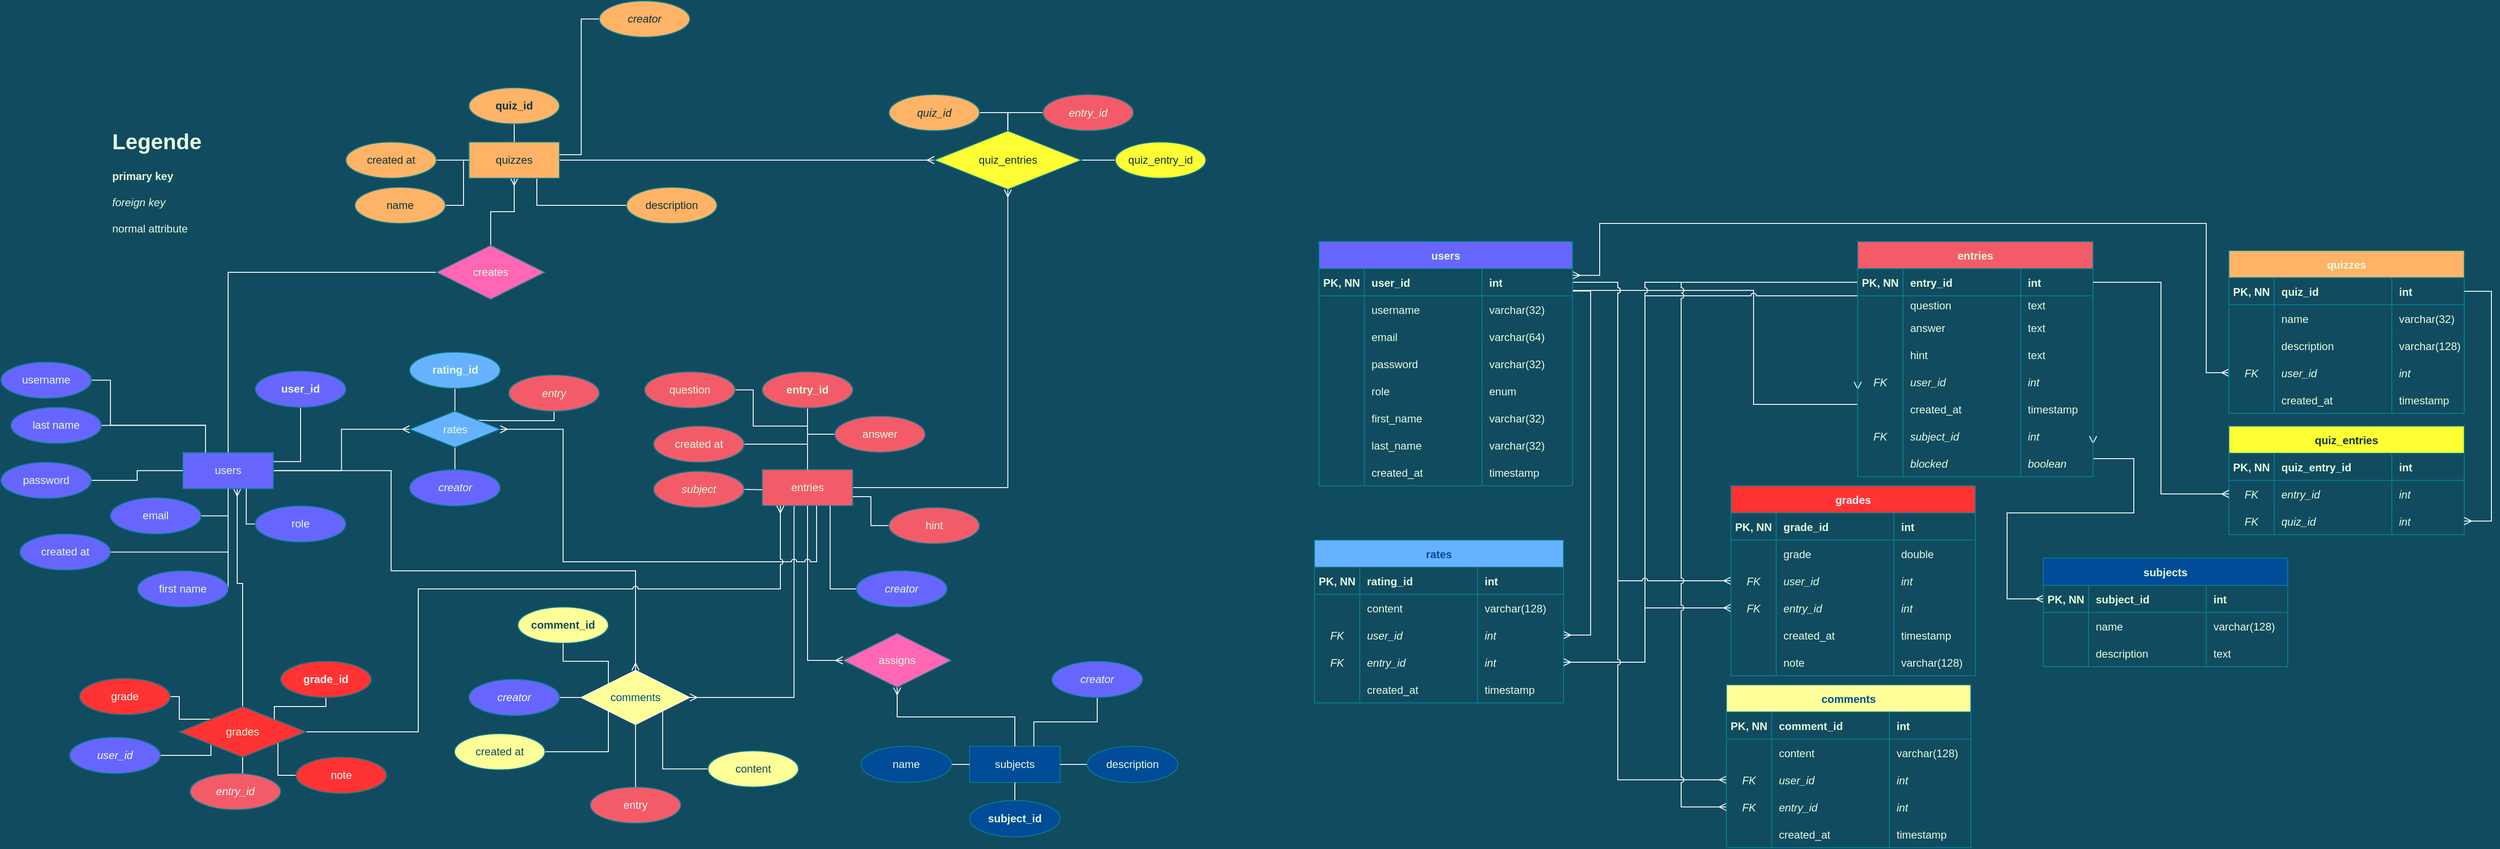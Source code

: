 <mxfile version="13.7.9" type="device"><diagram id="y75011o_PaEc0zNCAugx" name="Page-1"><mxGraphModel dx="2500" dy="2148" grid="1" gridSize="10" guides="0" tooltips="1" connect="1" arrows="1" fold="1" page="1" pageScale="1" pageWidth="827" pageHeight="1169" background="#114B5F" math="0" shadow="0"><root><mxCell id="0"/><mxCell id="1" parent="0"/><mxCell id="yh4dsA2wMwpO_y2-pzuS-2" style="edgeStyle=orthogonalEdgeStyle;rounded=0;orthogonalLoop=1;jettySize=auto;html=1;exitX=1;exitY=0.5;exitDx=0;exitDy=0;entryX=0;entryY=0.5;entryDx=0;entryDy=0;strokeColor=#FAFAFA;endArrow=ERmany;endFill=0;" parent="1" source="7H-7OLcNN1ODsYyXkUV8-80" target="7H-7OLcNN1ODsYyXkUV8-200" edge="1"><mxGeometry relative="1" as="geometry"><Array as="points"><mxPoint x="1205" y="-360"/><mxPoint x="1405" y="-360"/><mxPoint x="1405" y="-234"/><mxPoint x="1520" y="-234"/></Array></mxGeometry></mxCell><mxCell id="6Yml-gPYF5osgToTpAVM-162" style="edgeStyle=orthogonalEdgeStyle;rounded=0;sketch=0;jumpStyle=arc;orthogonalLoop=1;jettySize=auto;html=1;exitX=0;exitY=0.5;exitDx=0;exitDy=0;entryX=1;entryY=0.5;entryDx=0;entryDy=0;startArrow=none;startFill=0;endArrow=ERmany;endFill=0;fillColor=#F45B69;fontColor=#004C99;strokeColor=#FFFFFF;" parent="1" source="7H-7OLcNN1ODsYyXkUV8-111" target="6Yml-gPYF5osgToTpAVM-148" edge="1"><mxGeometry relative="1" as="geometry"><Array as="points"><mxPoint x="1285" y="-354"/><mxPoint x="1285" y="51"/></Array></mxGeometry></mxCell><mxCell id="6Yml-gPYF5osgToTpAVM-233" style="edgeStyle=orthogonalEdgeStyle;rounded=0;sketch=0;jumpStyle=arc;orthogonalLoop=1;jettySize=auto;html=1;exitX=0;exitY=0.5;exitDx=0;exitDy=0;entryX=0;entryY=0.5;entryDx=0;entryDy=0;startArrow=none;startFill=0;endArrow=ERmany;endFill=0;strokeColor=#FFFFFF;fillColor=#F45B69;fontColor=#FAFAFA;" parent="1" source="7H-7OLcNN1ODsYyXkUV8-111" target="6Yml-gPYF5osgToTpAVM-220" edge="1"><mxGeometry relative="1" as="geometry"><Array as="points"><mxPoint x="1285" y="-369"/><mxPoint x="1285" y="-9"/></Array></mxGeometry></mxCell><mxCell id="6Yml-gPYF5osgToTpAVM-126" style="edgeStyle=orthogonalEdgeStyle;rounded=0;sketch=0;jumpStyle=arc;orthogonalLoop=1;jettySize=auto;html=1;exitX=1;exitY=0.5;exitDx=0;exitDy=0;entryX=0;entryY=0.5;entryDx=0;entryDy=0;startArrow=none;startFill=0;endArrow=ERmany;endFill=0;strokeColor=#FAFAFA;fillColor=#F45B69;fontColor=#004C99;" parent="1" source="7H-7OLcNN1ODsYyXkUV8-80" target="6Yml-gPYF5osgToTpAVM-113" edge="1"><mxGeometry relative="1" as="geometry"><Array as="points"><mxPoint x="1255" y="-369"/><mxPoint x="1255" y="181"/></Array></mxGeometry></mxCell><mxCell id="6Yml-gPYF5osgToTpAVM-129" style="edgeStyle=orthogonalEdgeStyle;rounded=0;sketch=0;jumpStyle=arc;orthogonalLoop=1;jettySize=auto;html=1;exitX=1;exitY=0.5;exitDx=0;exitDy=0;entryX=0.5;entryY=0;entryDx=0;entryDy=0;startArrow=none;startFill=0;endArrow=ERmany;endFill=0;strokeColor=#FAFAFA;fillColor=#F45B69;fontColor=#004C99;" parent="1" source="7H-7OLcNN1ODsYyXkUV8-2" target="6Yml-gPYF5osgToTpAVM-125" edge="1"><mxGeometry relative="1" as="geometry"><Array as="points"><mxPoint x="-100" y="-161"/><mxPoint x="-100" y="-50"/><mxPoint x="170" y="-50"/></Array></mxGeometry></mxCell><mxCell id="6Yml-gPYF5osgToTpAVM-135" style="edgeStyle=orthogonalEdgeStyle;rounded=0;sketch=0;jumpStyle=arc;orthogonalLoop=1;jettySize=auto;html=1;exitX=1;exitY=0.5;exitDx=0;exitDy=0;entryX=0;entryY=0.5;entryDx=0;entryDy=0;startArrow=none;startFill=0;endArrow=ERmany;endFill=0;strokeColor=#FAFAFA;fillColor=#F45B69;fontColor=#004C99;" parent="1" source="7H-7OLcNN1ODsYyXkUV8-2" target="6Yml-gPYF5osgToTpAVM-6" edge="1"><mxGeometry relative="1" as="geometry"/></mxCell><mxCell id="6Yml-gPYF5osgToTpAVM-201" style="edgeStyle=orthogonalEdgeStyle;rounded=0;sketch=0;jumpStyle=arc;orthogonalLoop=1;jettySize=auto;html=1;entryX=0.5;entryY=0;entryDx=0;entryDy=0;startArrow=ERmany;startFill=0;endArrow=none;endFill=0;strokeColor=#FFFFFF;fillColor=#F45B69;fontColor=#FAFAFA;" parent="1" source="7H-7OLcNN1ODsYyXkUV8-2" target="6Yml-gPYF5osgToTpAVM-190" edge="1"><mxGeometry relative="1" as="geometry"><mxPoint x="-270" y="-140" as="sourcePoint"/><Array as="points"><mxPoint x="-270" y="-36"/><mxPoint x="-264" y="-36"/></Array></mxGeometry></mxCell><mxCell id="7H-7OLcNN1ODsYyXkUV8-2" value="users" style="whiteSpace=wrap;html=1;align=center;fontStyle=0;strokeColor=#028090;fontColor=#E4FDE1;fillColor=#6666FF;" parent="1" vertex="1"><mxGeometry x="-330" y="-180.75" width="100" height="40" as="geometry"/></mxCell><mxCell id="6Yml-gPYF5osgToTpAVM-185" style="edgeStyle=orthogonalEdgeStyle;rounded=0;sketch=0;jumpStyle=arc;orthogonalLoop=1;jettySize=auto;html=1;exitX=1;exitY=0.5;exitDx=0;exitDy=0;entryX=0.5;entryY=1;entryDx=0;entryDy=0;startArrow=none;startFill=0;endArrow=none;endFill=0;strokeColor=#FFFFFF;fillColor=#F45B69;fontColor=#004C99;" parent="1" source="7H-7OLcNN1ODsYyXkUV8-3" target="7H-7OLcNN1ODsYyXkUV8-2" edge="1"><mxGeometry relative="1" as="geometry"><Array as="points"><mxPoint x="-280" y="-60"/><mxPoint x="-280" y="-60"/></Array></mxGeometry></mxCell><mxCell id="7H-7OLcNN1ODsYyXkUV8-3" value="first name" style="ellipse;whiteSpace=wrap;html=1;align=center;fontStyle=0;strokeColor=#028090;fontColor=#E4FDE1;fillColor=#6666FF;" parent="1" vertex="1"><mxGeometry x="-380" y="-50" width="100" height="40" as="geometry"/></mxCell><mxCell id="7H-7OLcNN1ODsYyXkUV8-8" style="edgeStyle=orthogonalEdgeStyle;rounded=0;orthogonalLoop=1;jettySize=auto;html=1;exitX=1;exitY=0.5;exitDx=0;exitDy=0;endArrow=none;endFill=0;fontStyle=0;entryX=0.25;entryY=0;entryDx=0;entryDy=0;labelBackgroundColor=#114B5F;fontColor=#E4FDE1;strokeColor=#FAFAFA;" parent="1" source="7H-7OLcNN1ODsYyXkUV8-4" target="7H-7OLcNN1ODsYyXkUV8-2" edge="1"><mxGeometry relative="1" as="geometry"><Array as="points"><mxPoint x="-305" y="-211"/></Array></mxGeometry></mxCell><mxCell id="7H-7OLcNN1ODsYyXkUV8-4" value="last&amp;nbsp;name" style="ellipse;whiteSpace=wrap;html=1;align=center;fontStyle=0;strokeColor=#028090;fontColor=#E4FDE1;fillColor=#6666FF;" parent="1" vertex="1"><mxGeometry x="-520" y="-230.75" width="100" height="40" as="geometry"/></mxCell><mxCell id="7H-7OLcNN1ODsYyXkUV8-9" style="edgeStyle=orthogonalEdgeStyle;rounded=0;orthogonalLoop=1;jettySize=auto;html=1;exitX=1;exitY=0.5;exitDx=0;exitDy=0;endArrow=none;endFill=0;fontStyle=0;entryX=0.25;entryY=0;entryDx=0;entryDy=0;labelBackgroundColor=#114B5F;fontColor=#E4FDE1;strokeColor=#FAFAFA;" parent="1" source="7H-7OLcNN1ODsYyXkUV8-5" target="7H-7OLcNN1ODsYyXkUV8-2" edge="1"><mxGeometry relative="1" as="geometry"><mxPoint x="-330" y="-170.75" as="targetPoint"/><Array as="points"><mxPoint x="-410" y="-261"/><mxPoint x="-410" y="-211"/><mxPoint x="-305" y="-211"/></Array></mxGeometry></mxCell><mxCell id="7H-7OLcNN1ODsYyXkUV8-5" value="username" style="ellipse;whiteSpace=wrap;html=1;align=center;fontStyle=0;strokeColor=#028090;fontColor=#E4FDE1;fillColor=#6666FF;" parent="1" vertex="1"><mxGeometry x="-531" y="-280.75" width="100" height="40" as="geometry"/></mxCell><mxCell id="7H-7OLcNN1ODsYyXkUV8-10" style="edgeStyle=orthogonalEdgeStyle;rounded=0;orthogonalLoop=1;jettySize=auto;html=1;exitX=1;exitY=0.5;exitDx=0;exitDy=0;entryX=0.5;entryY=1;entryDx=0;entryDy=0;endArrow=none;endFill=0;fontStyle=0;labelBackgroundColor=#114B5F;fontColor=#E4FDE1;strokeColor=#FAFAFA;" parent="1" source="7H-7OLcNN1ODsYyXkUV8-6" target="7H-7OLcNN1ODsYyXkUV8-2" edge="1"><mxGeometry relative="1" as="geometry"><Array as="points"><mxPoint x="-280" y="-111"/></Array></mxGeometry></mxCell><mxCell id="7H-7OLcNN1ODsYyXkUV8-6" value="email" style="ellipse;whiteSpace=wrap;html=1;align=center;fontStyle=0;fontColor=#E4FDE1;fillColor=#6666FF;strokeColor=#028090;" parent="1" vertex="1"><mxGeometry x="-410" y="-130.75" width="100" height="40" as="geometry"/></mxCell><mxCell id="7H-7OLcNN1ODsYyXkUV8-12" style="edgeStyle=orthogonalEdgeStyle;rounded=0;orthogonalLoop=1;jettySize=auto;html=1;exitX=0.5;exitY=1;exitDx=0;exitDy=0;entryX=1;entryY=0.25;entryDx=0;entryDy=0;endArrow=none;endFill=0;fontStyle=0;labelBackgroundColor=#114B5F;fontColor=#E4FDE1;strokeColor=#FAFAFA;" parent="1" source="7H-7OLcNN1ODsYyXkUV8-11" target="7H-7OLcNN1ODsYyXkUV8-2" edge="1"><mxGeometry relative="1" as="geometry"/></mxCell><mxCell id="7H-7OLcNN1ODsYyXkUV8-11" value="user_id" style="ellipse;whiteSpace=wrap;html=1;align=center;fontStyle=1;strokeColor=#028090;fontColor=#E4FDE1;fillColor=#6666FF;" parent="1" vertex="1"><mxGeometry x="-250" y="-270.75" width="100" height="40" as="geometry"/></mxCell><mxCell id="jd5yM3sQ99NmGY_t2XJH-13" style="edgeStyle=orthogonalEdgeStyle;rounded=0;orthogonalLoop=1;jettySize=auto;html=1;endArrow=none;endFill=0;strokeColor=#FAFAFA;startArrow=ERmany;startFill=0;" edge="1" parent="1" source="jd5yM3sQ99NmGY_t2XJH-11" target="7H-7OLcNN1ODsYyXkUV8-13"><mxGeometry relative="1" as="geometry"><Array as="points"><mxPoint x="581" y="-142"/></Array></mxGeometry></mxCell><mxCell id="7H-7OLcNN1ODsYyXkUV8-13" value="entries" style="whiteSpace=wrap;html=1;align=center;fontStyle=0;strokeColor=#028090;fontColor=#E4FDE1;fillColor=#F45B69;" parent="1" vertex="1"><mxGeometry x="310" y="-162" width="100" height="40" as="geometry"/></mxCell><mxCell id="7H-7OLcNN1ODsYyXkUV8-19" style="edgeStyle=orthogonalEdgeStyle;rounded=0;orthogonalLoop=1;jettySize=auto;html=1;exitX=0.5;exitY=1;exitDx=0;exitDy=0;entryX=0.5;entryY=0;entryDx=0;entryDy=0;endArrow=none;endFill=0;fontStyle=0;labelBackgroundColor=#114B5F;fontColor=#E4FDE1;strokeColor=#FAFAFA;" parent="1" source="7H-7OLcNN1ODsYyXkUV8-14" target="7H-7OLcNN1ODsYyXkUV8-13" edge="1"><mxGeometry relative="1" as="geometry"/></mxCell><mxCell id="7H-7OLcNN1ODsYyXkUV8-14" value="entry_id" style="ellipse;whiteSpace=wrap;html=1;align=center;fontStyle=1;fillColor=#F45B69;strokeColor=#028090;fontColor=#E4FDE1;" parent="1" vertex="1"><mxGeometry x="310" y="-270" width="100" height="40" as="geometry"/></mxCell><mxCell id="7H-7OLcNN1ODsYyXkUV8-26" style="edgeStyle=orthogonalEdgeStyle;rounded=0;orthogonalLoop=1;jettySize=auto;html=1;endArrow=none;endFill=0;fontStyle=0;labelBackgroundColor=#114B5F;fontColor=#E4FDE1;strokeColor=#FAFAFA;exitX=1;exitY=0.5;exitDx=0;exitDy=0;" parent="1" source="7H-7OLcNN1ODsYyXkUV8-20" target="7H-7OLcNN1ODsYyXkUV8-13" edge="1"><mxGeometry relative="1" as="geometry"><Array as="points"><mxPoint x="300" y="-250"/><mxPoint x="300" y="-210"/><mxPoint x="360" y="-210"/></Array></mxGeometry></mxCell><mxCell id="7H-7OLcNN1ODsYyXkUV8-20" value="question" style="ellipse;whiteSpace=wrap;html=1;align=center;fontStyle=0;fillColor=#F45B69;strokeColor=#028090;fontColor=#E4FDE1;" parent="1" vertex="1"><mxGeometry x="180" y="-270" width="100" height="40" as="geometry"/></mxCell><mxCell id="7H-7OLcNN1ODsYyXkUV8-27" style="edgeStyle=orthogonalEdgeStyle;rounded=0;orthogonalLoop=1;jettySize=auto;html=1;exitX=0;exitY=0.5;exitDx=0;exitDy=0;endArrow=none;endFill=0;fontStyle=0;labelBackgroundColor=#114B5F;fontColor=#E4FDE1;strokeColor=#FAFAFA;" parent="1" source="7H-7OLcNN1ODsYyXkUV8-21" target="7H-7OLcNN1ODsYyXkUV8-13" edge="1"><mxGeometry relative="1" as="geometry"/></mxCell><mxCell id="7H-7OLcNN1ODsYyXkUV8-21" value="answer" style="ellipse;whiteSpace=wrap;html=1;align=center;fontStyle=0;fillColor=#F45B69;strokeColor=#028090;fontColor=#E4FDE1;" parent="1" vertex="1"><mxGeometry x="390" y="-221" width="100" height="40" as="geometry"/></mxCell><mxCell id="7H-7OLcNN1ODsYyXkUV8-28" style="edgeStyle=orthogonalEdgeStyle;rounded=0;orthogonalLoop=1;jettySize=auto;html=1;exitX=0;exitY=0.5;exitDx=0;exitDy=0;endArrow=none;endFill=0;fontStyle=0;labelBackgroundColor=#114B5F;fontColor=#E4FDE1;strokeColor=#FAFAFA;entryX=1;entryY=0.75;entryDx=0;entryDy=0;" parent="1" source="7H-7OLcNN1ODsYyXkUV8-22" target="7H-7OLcNN1ODsYyXkUV8-13" edge="1"><mxGeometry relative="1" as="geometry"/></mxCell><mxCell id="7H-7OLcNN1ODsYyXkUV8-22" value="hint" style="ellipse;whiteSpace=wrap;html=1;align=center;fontStyle=0;fillColor=#F45B69;strokeColor=#028090;fontColor=#E4FDE1;" parent="1" vertex="1"><mxGeometry x="450" y="-120" width="100" height="40" as="geometry"/></mxCell><mxCell id="7H-7OLcNN1ODsYyXkUV8-25" style="edgeStyle=elbowEdgeStyle;rounded=0;orthogonalLoop=1;jettySize=auto;html=1;exitX=0;exitY=0.5;exitDx=0;exitDy=0;endArrow=none;endFill=0;fontStyle=0;labelBackgroundColor=#114B5F;fontColor=#E4FDE1;strokeColor=#FAFAFA;" parent="1" source="7H-7OLcNN1ODsYyXkUV8-24" edge="1"><mxGeometry relative="1" as="geometry"><mxPoint x="-260" y="-140.75" as="targetPoint"/><Array as="points"><mxPoint x="-260" y="-130.75"/></Array></mxGeometry></mxCell><mxCell id="7H-7OLcNN1ODsYyXkUV8-24" value="role" style="ellipse;whiteSpace=wrap;html=1;align=center;fontStyle=0;strokeColor=#028090;fontColor=#E4FDE1;fillColor=#6666FF;" parent="1" vertex="1"><mxGeometry x="-250" y="-121.75" width="100" height="40" as="geometry"/></mxCell><mxCell id="6Yml-gPYF5osgToTpAVM-38" style="edgeStyle=orthogonalEdgeStyle;rounded=0;orthogonalLoop=1;jettySize=auto;html=1;exitX=0;exitY=0.5;exitDx=0;exitDy=0;entryX=0.75;entryY=1;entryDx=0;entryDy=0;endArrow=none;endFill=0;labelBackgroundColor=#114B5F;fontColor=#E4FDE1;strokeColor=#FAFAFA;" parent="1" source="7H-7OLcNN1ODsYyXkUV8-34" target="7H-7OLcNN1ODsYyXkUV8-13" edge="1"><mxGeometry relative="1" as="geometry"/></mxCell><mxCell id="7H-7OLcNN1ODsYyXkUV8-34" value="creator" style="ellipse;whiteSpace=wrap;html=1;align=center;fontStyle=2;fillColor=#F45B69;strokeColor=#028090;fontColor=#E4FDE1;" parent="1" vertex="1"><mxGeometry x="414" y="-50" width="100" height="40" as="geometry"/></mxCell><mxCell id="7H-7OLcNN1ODsYyXkUV8-38" value="&lt;h1&gt;Legende&lt;/h1&gt;&lt;div&gt;&lt;b&gt;primary key&lt;/b&gt;&lt;/div&gt;&lt;div&gt;&lt;b&gt;&lt;br&gt;&lt;/b&gt;&lt;/div&gt;&lt;div&gt;&lt;i&gt;foreign key&lt;/i&gt;&lt;/div&gt;&lt;div&gt;&lt;i&gt;&lt;br&gt;&lt;/i&gt;&lt;/div&gt;&lt;div&gt;normal attribute&lt;/div&gt;" style="text;html=1;strokeColor=none;fillColor=none;spacing=5;spacingTop=-20;whiteSpace=wrap;overflow=hidden;rounded=0;fontStyle=0;fontColor=#E4FDE1;" parent="1" vertex="1"><mxGeometry x="-413" y="-544" width="130" height="124" as="geometry"/></mxCell><mxCell id="7H-7OLcNN1ODsYyXkUV8-41" style="edgeStyle=orthogonalEdgeStyle;rounded=0;orthogonalLoop=1;jettySize=auto;html=1;exitX=1;exitY=0.5;exitDx=0;exitDy=0;endArrow=none;endFill=0;fontStyle=0;labelBackgroundColor=#114B5F;fontColor=#E4FDE1;strokeColor=#FAFAFA;" parent="1" source="7H-7OLcNN1ODsYyXkUV8-40" target="7H-7OLcNN1ODsYyXkUV8-2" edge="1"><mxGeometry relative="1" as="geometry"><Array as="points"><mxPoint x="-280" y="-71"/></Array></mxGeometry></mxCell><mxCell id="7H-7OLcNN1ODsYyXkUV8-40" value="created at" style="ellipse;whiteSpace=wrap;html=1;align=center;fontStyle=0;strokeColor=#028090;fontColor=#E4FDE1;fillColor=#6666FF;" parent="1" vertex="1"><mxGeometry x="-510" y="-90.75" width="100" height="40" as="geometry"/></mxCell><mxCell id="7H-7OLcNN1ODsYyXkUV8-43" style="edgeStyle=orthogonalEdgeStyle;rounded=0;orthogonalLoop=1;jettySize=auto;html=1;exitX=1;exitY=0.5;exitDx=0;exitDy=0;endArrow=none;endFill=0;fontStyle=0;labelBackgroundColor=#114B5F;fontColor=#E4FDE1;strokeColor=#FAFAFA;" parent="1" source="7H-7OLcNN1ODsYyXkUV8-42" target="7H-7OLcNN1ODsYyXkUV8-13" edge="1"><mxGeometry relative="1" as="geometry"/></mxCell><mxCell id="7H-7OLcNN1ODsYyXkUV8-42" value="created at" style="ellipse;whiteSpace=wrap;html=1;align=center;fontStyle=0;fillColor=#F45B69;strokeColor=#028090;fontColor=#E4FDE1;" parent="1" vertex="1"><mxGeometry x="190" y="-210" width="100" height="40" as="geometry"/></mxCell><mxCell id="7H-7OLcNN1ODsYyXkUV8-47" style="edgeStyle=orthogonalEdgeStyle;rounded=0;orthogonalLoop=1;jettySize=auto;html=1;exitX=1;exitY=0.5;exitDx=0;exitDy=0;endArrow=none;endFill=0;fontStyle=0;labelBackgroundColor=#114B5F;fontColor=#E4FDE1;strokeColor=#FAFAFA;" parent="1" edge="1"><mxGeometry relative="1" as="geometry"><mxPoint x="-180" y="169" as="targetPoint"/></mxGeometry></mxCell><mxCell id="7H-7OLcNN1ODsYyXkUV8-48" value="subjects" style="whiteSpace=wrap;html=1;align=center;fontStyle=0;strokeColor=#028090;fontColor=#E4FDE1;fillColor=#004C99;" parent="1" vertex="1"><mxGeometry x="539" y="144" width="100" height="40" as="geometry"/></mxCell><mxCell id="7H-7OLcNN1ODsYyXkUV8-50" style="edgeStyle=orthogonalEdgeStyle;rounded=0;orthogonalLoop=1;jettySize=auto;html=1;exitX=1;exitY=0.5;exitDx=0;exitDy=0;endArrow=none;endFill=0;entryX=0.001;entryY=0.561;entryDx=0;entryDy=0;fontStyle=0;entryPerimeter=0;labelBackgroundColor=#114B5F;fontColor=#E4FDE1;strokeColor=#FAFAFA;" parent="1" source="7H-7OLcNN1ODsYyXkUV8-49" target="7H-7OLcNN1ODsYyXkUV8-13" edge="1"><mxGeometry relative="1" as="geometry"><Array as="points"><mxPoint x="310" y="-140"/></Array></mxGeometry></mxCell><mxCell id="7H-7OLcNN1ODsYyXkUV8-49" value="subject" style="ellipse;whiteSpace=wrap;html=1;align=center;fontStyle=2;fillColor=#F45B69;strokeColor=#028090;fontColor=#E4FDE1;" parent="1" vertex="1"><mxGeometry x="190" y="-160" width="100" height="40" as="geometry"/></mxCell><mxCell id="7H-7OLcNN1ODsYyXkUV8-58" style="edgeStyle=orthogonalEdgeStyle;rounded=0;orthogonalLoop=1;jettySize=auto;html=1;exitX=1;exitY=0.5;exitDx=0;exitDy=0;endArrow=none;endFill=0;entryX=0;entryY=0.5;entryDx=0;entryDy=0;fontStyle=0;labelBackgroundColor=#114B5F;fontColor=#E4FDE1;strokeColor=#FAFAFA;" parent="1" source="7H-7OLcNN1ODsYyXkUV8-51" target="7H-7OLcNN1ODsYyXkUV8-48" edge="1"><mxGeometry relative="1" as="geometry"/></mxCell><mxCell id="7H-7OLcNN1ODsYyXkUV8-51" value="name" style="ellipse;whiteSpace=wrap;html=1;align=center;fontStyle=0;strokeColor=#028090;fontColor=#E4FDE1;fillColor=#004C99;" parent="1" vertex="1"><mxGeometry x="419" y="144" width="100" height="40" as="geometry"/></mxCell><mxCell id="7H-7OLcNN1ODsYyXkUV8-59" style="edgeStyle=orthogonalEdgeStyle;rounded=0;orthogonalLoop=1;jettySize=auto;html=1;exitX=0.5;exitY=0;exitDx=0;exitDy=0;endArrow=none;endFill=0;fontStyle=0;labelBackgroundColor=#114B5F;fontColor=#E4FDE1;strokeColor=#FAFAFA;" parent="1" source="7H-7OLcNN1ODsYyXkUV8-52" target="7H-7OLcNN1ODsYyXkUV8-48" edge="1"><mxGeometry relative="1" as="geometry"/></mxCell><mxCell id="7H-7OLcNN1ODsYyXkUV8-52" value="subject_id" style="ellipse;whiteSpace=wrap;html=1;align=center;fontStyle=1;strokeColor=#028090;fontColor=#E4FDE1;fillColor=#004C99;" parent="1" vertex="1"><mxGeometry x="539" y="204" width="100" height="40" as="geometry"/></mxCell><mxCell id="6Yml-gPYF5osgToTpAVM-184" style="edgeStyle=orthogonalEdgeStyle;rounded=0;sketch=0;jumpStyle=arc;orthogonalLoop=1;jettySize=auto;html=1;exitX=1;exitY=0.5;exitDx=0;exitDy=0;startArrow=none;startFill=0;endArrow=none;endFill=0;strokeColor=#FFFFFF;fillColor=#F45B69;fontColor=#004C99;" parent="1" source="7H-7OLcNN1ODsYyXkUV8-55" target="7H-7OLcNN1ODsYyXkUV8-2" edge="1"><mxGeometry relative="1" as="geometry"/></mxCell><mxCell id="7H-7OLcNN1ODsYyXkUV8-55" value="password" style="ellipse;whiteSpace=wrap;html=1;align=center;fontStyle=0;strokeColor=#028090;fontColor=#E4FDE1;fillColor=#6666FF;" parent="1" vertex="1"><mxGeometry x="-531" y="-170" width="100" height="40" as="geometry"/></mxCell><mxCell id="7H-7OLcNN1ODsYyXkUV8-60" style="edgeStyle=orthogonalEdgeStyle;rounded=0;orthogonalLoop=1;jettySize=auto;html=1;exitX=0;exitY=0.5;exitDx=0;exitDy=0;entryX=1;entryY=0.5;entryDx=0;entryDy=0;endArrow=none;endFill=0;fontStyle=0;labelBackgroundColor=#114B5F;fontColor=#E4FDE1;strokeColor=#FAFAFA;" parent="1" source="7H-7OLcNN1ODsYyXkUV8-57" target="7H-7OLcNN1ODsYyXkUV8-48" edge="1"><mxGeometry relative="1" as="geometry"/></mxCell><mxCell id="7H-7OLcNN1ODsYyXkUV8-57" value="description" style="ellipse;whiteSpace=wrap;html=1;align=center;fontStyle=0;strokeColor=#028090;fontColor=#E4FDE1;fillColor=#004C99;" parent="1" vertex="1"><mxGeometry x="669" y="144" width="100" height="40" as="geometry"/></mxCell><mxCell id="7H-7OLcNN1ODsYyXkUV8-62" value="" style="fontSize=12;html=1;endArrow=ERmany;startArrow=none;entryX=0;entryY=0.5;entryDx=0;entryDy=0;exitX=0.5;exitY=1;exitDx=0;exitDy=0;endFill=0;startFill=0;rounded=0;fontStyle=0;edgeStyle=orthogonalEdgeStyle;labelBackgroundColor=#114B5F;fontColor=#E4FDE1;strokeColor=#FAFAFA;" parent="1" source="7H-7OLcNN1ODsYyXkUV8-13" target="7H-7OLcNN1ODsYyXkUV8-61" edge="1"><mxGeometry width="100" height="100" relative="1" as="geometry"><mxPoint x="240" y="20" as="sourcePoint"/><mxPoint x="140" y="120" as="targetPoint"/><Array as="points"><mxPoint x="360" y="49"/></Array></mxGeometry></mxCell><mxCell id="7H-7OLcNN1ODsYyXkUV8-61" value="assigns" style="shape=rhombus;perimeter=rhombusPerimeter;whiteSpace=wrap;html=1;align=center;fontStyle=0;strokeColor=#028090;fontColor=#E4FDE1;fillColor=#FF66B3;" parent="1" vertex="1"><mxGeometry x="399" y="19" width="120" height="60" as="geometry"/></mxCell><mxCell id="7H-7OLcNN1ODsYyXkUV8-63" value="" style="fontSize=12;html=1;endArrow=none;startArrow=ERmany;entryX=0.5;entryY=0;entryDx=0;entryDy=0;exitX=0.5;exitY=1;exitDx=0;exitDy=0;endFill=0;startFill=0;edgeStyle=orthogonalEdgeStyle;rounded=0;fontStyle=0;labelBackgroundColor=#114B5F;fontColor=#E4FDE1;strokeColor=#FAFAFA;" parent="1" source="7H-7OLcNN1ODsYyXkUV8-61" target="7H-7OLcNN1ODsYyXkUV8-48" edge="1"><mxGeometry width="100" height="100" relative="1" as="geometry"><mxPoint x="320" y="-71" as="sourcePoint"/><mxPoint x="334" y="120" as="targetPoint"/></mxGeometry></mxCell><mxCell id="6Yml-gPYF5osgToTpAVM-40" style="edgeStyle=orthogonalEdgeStyle;rounded=0;orthogonalLoop=1;jettySize=auto;html=1;exitX=0.5;exitY=0;exitDx=0;exitDy=0;endArrow=ERmany;endFill=0;labelBackgroundColor=#114B5F;strokeColor=#FAFAFA;fontColor=#0B3240;" parent="1" source="7H-7OLcNN1ODsYyXkUV8-29" target="6Yml-gPYF5osgToTpAVM-1" edge="1"><mxGeometry relative="1" as="geometry"/></mxCell><mxCell id="6Yml-gPYF5osgToTpAVM-187" style="edgeStyle=orthogonalEdgeStyle;rounded=0;sketch=0;jumpStyle=arc;orthogonalLoop=1;jettySize=auto;html=1;exitX=0;exitY=0.5;exitDx=0;exitDy=0;entryX=0.5;entryY=0;entryDx=0;entryDy=0;startArrow=none;startFill=0;endArrow=none;endFill=0;strokeColor=#FFFFFF;fillColor=#F45B69;fontColor=#004C99;" parent="1" source="7H-7OLcNN1ODsYyXkUV8-29" target="7H-7OLcNN1ODsYyXkUV8-2" edge="1"><mxGeometry relative="1" as="geometry"/></mxCell><mxCell id="7H-7OLcNN1ODsYyXkUV8-29" value="creates" style="shape=rhombus;perimeter=rhombusPerimeter;whiteSpace=wrap;html=1;align=center;fontStyle=0;strokeColor=#028090;fontColor=#E4FDE1;fillColor=#FF66B3;" parent="1" vertex="1"><mxGeometry x="-50" y="-410" width="120" height="60" as="geometry"/></mxCell><mxCell id="jd5yM3sQ99NmGY_t2XJH-2" style="edgeStyle=orthogonalEdgeStyle;rounded=0;orthogonalLoop=1;jettySize=auto;html=1;exitX=0.75;exitY=1;exitDx=0;exitDy=0;entryX=0;entryY=0.5;entryDx=0;entryDy=0;strokeColor=#FAFAFA;endArrow=none;endFill=0;" edge="1" parent="1" source="6Yml-gPYF5osgToTpAVM-1" target="jd5yM3sQ99NmGY_t2XJH-1"><mxGeometry relative="1" as="geometry"><Array as="points"><mxPoint x="61" y="-454"/></Array></mxGeometry></mxCell><mxCell id="jd5yM3sQ99NmGY_t2XJH-12" style="edgeStyle=orthogonalEdgeStyle;rounded=0;orthogonalLoop=1;jettySize=auto;html=1;endArrow=ERmany;endFill=0;strokeColor=#FAFAFA;" edge="1" parent="1" source="6Yml-gPYF5osgToTpAVM-1" target="jd5yM3sQ99NmGY_t2XJH-11"><mxGeometry relative="1" as="geometry"/></mxCell><mxCell id="6Yml-gPYF5osgToTpAVM-1" value="quizzes" style="whiteSpace=wrap;html=1;align=center;strokeColor=#028090;fillColor=#FFB366;fontColor=#0B3240;" parent="1" vertex="1"><mxGeometry x="-14" y="-524" width="100" height="40" as="geometry"/></mxCell><mxCell id="6Yml-gPYF5osgToTpAVM-10" style="edgeStyle=orthogonalEdgeStyle;rounded=0;orthogonalLoop=1;jettySize=auto;html=1;exitX=0.5;exitY=1;exitDx=0;exitDy=0;endArrow=none;endFill=0;labelBackgroundColor=#114B5F;strokeColor=#FAFAFA;fontColor=#0B3240;" parent="1" source="6Yml-gPYF5osgToTpAVM-2" target="6Yml-gPYF5osgToTpAVM-1" edge="1"><mxGeometry relative="1" as="geometry"/></mxCell><mxCell id="6Yml-gPYF5osgToTpAVM-2" value="quiz_id" style="ellipse;whiteSpace=wrap;html=1;align=center;fontStyle=1;strokeColor=#028090;fillColor=#FFB366;fontColor=#0B3240;" parent="1" vertex="1"><mxGeometry x="-14" y="-584" width="100" height="40" as="geometry"/></mxCell><mxCell id="6Yml-gPYF5osgToTpAVM-9" style="edgeStyle=orthogonalEdgeStyle;rounded=0;orthogonalLoop=1;jettySize=auto;html=1;exitX=1;exitY=0.5;exitDx=0;exitDy=0;endArrow=none;endFill=0;labelBackgroundColor=#114B5F;strokeColor=#FAFAFA;fontColor=#0B3240;" parent="1" source="6Yml-gPYF5osgToTpAVM-3" edge="1"><mxGeometry relative="1" as="geometry"><mxPoint x="-14" y="-504" as="targetPoint"/></mxGeometry></mxCell><mxCell id="6Yml-gPYF5osgToTpAVM-3" value="created at" style="ellipse;whiteSpace=wrap;html=1;align=center;fontStyle=0;strokeColor=#028090;fillColor=#FFB366;fontColor=#0B3240;" parent="1" vertex="1"><mxGeometry x="-150" y="-524" width="100" height="40" as="geometry"/></mxCell><mxCell id="6Yml-gPYF5osgToTpAVM-8" style="edgeStyle=orthogonalEdgeStyle;rounded=0;orthogonalLoop=1;jettySize=auto;html=1;endArrow=none;endFill=0;labelBackgroundColor=#114B5F;strokeColor=#FAFAFA;fontColor=#0B3240;" parent="1" source="6Yml-gPYF5osgToTpAVM-5" target="6Yml-gPYF5osgToTpAVM-1" edge="1"><mxGeometry relative="1" as="geometry"><Array as="points"><mxPoint x="110" y="-660"/><mxPoint x="110" y="-510"/></Array></mxGeometry></mxCell><mxCell id="6Yml-gPYF5osgToTpAVM-5" value="creator" style="ellipse;whiteSpace=wrap;html=1;align=center;fontStyle=2;strokeColor=#028090;fillColor=#FFB366;fontColor=#0B3240;" parent="1" vertex="1"><mxGeometry x="130" y="-680" width="100" height="40" as="geometry"/></mxCell><mxCell id="6Yml-gPYF5osgToTpAVM-18" style="edgeStyle=orthogonalEdgeStyle;rounded=0;orthogonalLoop=1;jettySize=auto;html=1;exitX=0.5;exitY=1;exitDx=0;exitDy=0;endArrow=none;endFill=0;labelBackgroundColor=#114B5F;fontColor=#E4FDE1;strokeColor=#FAFAFA;" parent="1" source="6Yml-gPYF5osgToTpAVM-14" target="6Yml-gPYF5osgToTpAVM-6" edge="1"><mxGeometry relative="1" as="geometry"/></mxCell><mxCell id="6Yml-gPYF5osgToTpAVM-14" value="rating_id" style="ellipse;whiteSpace=wrap;html=1;align=center;fontStyle=1;strokeColor=#028090;fontColor=#E4FDE1;fillColor=#66B2FF;" parent="1" vertex="1"><mxGeometry x="-79.5" y="-291.75" width="100" height="40" as="geometry"/></mxCell><mxCell id="6Yml-gPYF5osgToTpAVM-19" style="edgeStyle=orthogonalEdgeStyle;rounded=0;orthogonalLoop=1;jettySize=auto;html=1;exitX=0.5;exitY=1;exitDx=0;exitDy=0;endArrow=none;endFill=0;labelBackgroundColor=#114B5F;fontColor=#E4FDE1;strokeColor=#FAFAFA;entryX=1;entryY=0;entryDx=0;entryDy=0;" parent="1" source="6Yml-gPYF5osgToTpAVM-15" target="6Yml-gPYF5osgToTpAVM-6" edge="1"><mxGeometry relative="1" as="geometry"><Array as="points"><mxPoint x="80" y="-216"/><mxPoint x="10" y="-216"/></Array></mxGeometry></mxCell><mxCell id="6Yml-gPYF5osgToTpAVM-15" value="entry" style="ellipse;whiteSpace=wrap;html=1;align=center;fontStyle=0;strokeColor=#028090;fontColor=#E4FDE1;fillColor=#F45B69;" parent="1" vertex="1"><mxGeometry x="30" y="-266.5" width="100" height="40" as="geometry"/></mxCell><mxCell id="6Yml-gPYF5osgToTpAVM-17" style="edgeStyle=orthogonalEdgeStyle;rounded=0;orthogonalLoop=1;jettySize=auto;html=1;exitX=0.5;exitY=0;exitDx=0;exitDy=0;endArrow=none;endFill=0;labelBackgroundColor=#114B5F;fontColor=#E4FDE1;strokeColor=#FAFAFA;" parent="1" source="6Yml-gPYF5osgToTpAVM-16" target="6Yml-gPYF5osgToTpAVM-6" edge="1"><mxGeometry relative="1" as="geometry"/></mxCell><mxCell id="6Yml-gPYF5osgToTpAVM-16" value="creator" style="ellipse;whiteSpace=wrap;html=1;align=center;fontStyle=2;strokeColor=#028090;fontColor=#E4FDE1;fillColor=#6666FF;" parent="1" vertex="1"><mxGeometry x="-79.5" y="-161.75" width="100" height="40" as="geometry"/></mxCell><mxCell id="6Yml-gPYF5osgToTpAVM-52" style="edgeStyle=orthogonalEdgeStyle;rounded=0;sketch=0;orthogonalLoop=1;jettySize=auto;html=1;exitX=1;exitY=0.5;exitDx=0;exitDy=0;fillColor=#F45B69;endArrow=none;endFill=0;strokeColor=#FAFAFA;fontColor=#0B3240;" parent="1" source="6Yml-gPYF5osgToTpAVM-51" target="6Yml-gPYF5osgToTpAVM-1" edge="1"><mxGeometry relative="1" as="geometry"><Array as="points"><mxPoint x="-20" y="-454"/><mxPoint x="-20" y="-504"/></Array></mxGeometry></mxCell><mxCell id="6Yml-gPYF5osgToTpAVM-51" value="name" style="ellipse;whiteSpace=wrap;html=1;align=center;fontStyle=0;strokeColor=#028090;fillColor=#FFB366;fontColor=#0B3240;" parent="1" vertex="1"><mxGeometry x="-140" y="-474" width="100" height="40" as="geometry"/></mxCell><mxCell id="6Yml-gPYF5osgToTpAVM-77" style="edgeStyle=orthogonalEdgeStyle;rounded=0;sketch=0;orthogonalLoop=1;jettySize=auto;html=1;exitX=0;exitY=0.5;exitDx=0;exitDy=0;entryX=1;entryY=0.5;entryDx=0;entryDy=0;endArrow=ERmany;endFill=0;fillColor=#FAFAFA;fontColor=#E4FDE1;startArrow=ERmany;startFill=0;strokeColor=#FAFAFA;" parent="1" source="7H-7OLcNN1ODsYyXkUV8-231" target="7H-7OLcNN1ODsYyXkUV8-206" edge="1"><mxGeometry relative="1" as="geometry"><Array as="points"><mxPoint x="1685" y="-19"/><mxPoint x="1685" y="-114"/><mxPoint x="1825" y="-114"/><mxPoint x="1825" y="-174"/></Array></mxGeometry></mxCell><mxCell id="6Yml-gPYF5osgToTpAVM-78" style="edgeStyle=orthogonalEdgeStyle;rounded=0;sketch=0;orthogonalLoop=1;jettySize=auto;html=1;exitX=0;exitY=0.5;exitDx=0;exitDy=0;entryX=1;entryY=0.5;entryDx=0;entryDy=0;startArrow=ERmany;startFill=0;endArrow=ERmany;endFill=0;strokeColor=#FAFAFA;fillColor=#F45B69;fontColor=#E4FDE1;" parent="1" source="6Yml-gPYF5osgToTpAVM-53" target="7H-7OLcNN1ODsYyXkUV8-111" edge="1"><mxGeometry relative="1" as="geometry"/></mxCell><mxCell id="6Yml-gPYF5osgToTpAVM-80" style="edgeStyle=orthogonalEdgeStyle;rounded=0;sketch=0;jumpStyle=arc;orthogonalLoop=1;jettySize=auto;html=1;exitX=1.001;exitY=0.245;exitDx=0;exitDy=0;entryX=0;entryY=0.5;entryDx=0;entryDy=0;startArrow=ERmany;startFill=0;endArrow=ERmany;endFill=0;strokeColor=#FAFAFA;fillColor=#F45B69;fontColor=#E4FDE1;exitPerimeter=0;" parent="1" source="7H-7OLcNN1ODsYyXkUV8-80" target="6Yml-gPYF5osgToTpAVM-57" edge="1"><mxGeometry relative="1" as="geometry"><Array as="points"><mxPoint x="1235" y="-377"/><mxPoint x="1235" y="-434"/><mxPoint x="1905" y="-434"/><mxPoint x="1905" y="-269"/></Array></mxGeometry></mxCell><mxCell id="6Yml-gPYF5osgToTpAVM-86" style="edgeStyle=orthogonalEdgeStyle;rounded=0;orthogonalLoop=1;jettySize=auto;html=1;exitX=0.5;exitY=1;exitDx=0;exitDy=0;entryX=0;entryY=0;entryDx=0;entryDy=0;endArrow=none;endFill=0;labelBackgroundColor=#114B5F;fontColor=#E4FDE1;strokeColor=#FAFAFA;" parent="1" source="6Yml-gPYF5osgToTpAVM-87" target="6Yml-gPYF5osgToTpAVM-125" edge="1"><mxGeometry relative="1" as="geometry"><mxPoint x="144" y="69.5" as="targetPoint"/></mxGeometry></mxCell><mxCell id="6Yml-gPYF5osgToTpAVM-87" value="comment_id" style="ellipse;whiteSpace=wrap;html=1;align=center;fontStyle=1;strokeColor=#028090;fillColor=#FFFF99;fontColor=#114B5F;" parent="1" vertex="1"><mxGeometry x="40" y="-10" width="100" height="40" as="geometry"/></mxCell><mxCell id="6Yml-gPYF5osgToTpAVM-89" value="creator" style="ellipse;whiteSpace=wrap;html=1;align=center;fontStyle=0;strokeColor=#028090;fillColor=#6666FF;fontColor=#FAFAFA;" parent="1" vertex="1"><mxGeometry x="-14" y="70" width="100" height="40" as="geometry"/></mxCell><mxCell id="6Yml-gPYF5osgToTpAVM-90" style="edgeStyle=orthogonalEdgeStyle;rounded=0;orthogonalLoop=1;jettySize=auto;html=1;exitX=0;exitY=0.5;exitDx=0;exitDy=0;endArrow=none;endFill=0;labelBackgroundColor=#114B5F;fontColor=#E4FDE1;strokeColor=#FAFAFA;entryX=1;entryY=1;entryDx=0;entryDy=0;" parent="1" source="6Yml-gPYF5osgToTpAVM-91" target="6Yml-gPYF5osgToTpAVM-125" edge="1"><mxGeometry relative="1" as="geometry"><mxPoint x="194" y="69.5" as="targetPoint"/><Array as="points"><mxPoint x="200" y="169"/></Array></mxGeometry></mxCell><mxCell id="6Yml-gPYF5osgToTpAVM-91" value="content" style="ellipse;whiteSpace=wrap;html=1;align=center;fontStyle=0;strokeColor=#028090;fillColor=#FFFF99;fontColor=#114B5F;" parent="1" vertex="1"><mxGeometry x="250" y="149" width="100" height="40" as="geometry"/></mxCell><mxCell id="6Yml-gPYF5osgToTpAVM-92" style="edgeStyle=orthogonalEdgeStyle;rounded=0;orthogonalLoop=1;jettySize=auto;html=1;exitX=1;exitY=0.5;exitDx=0;exitDy=0;endArrow=none;endFill=0;labelBackgroundColor=#114B5F;fontColor=#E4FDE1;strokeColor=#FAFAFA;entryX=0;entryY=1;entryDx=0;entryDy=0;" parent="1" source="6Yml-gPYF5osgToTpAVM-93" target="6Yml-gPYF5osgToTpAVM-125" edge="1"><mxGeometry relative="1" as="geometry"><mxPoint x="144" y="109.5" as="targetPoint"/><Array as="points"><mxPoint x="140" y="150"/></Array></mxGeometry></mxCell><mxCell id="6Yml-gPYF5osgToTpAVM-93" value="created at" style="ellipse;whiteSpace=wrap;html=1;align=center;fontStyle=0;strokeColor=#028090;fillColor=#FFFF99;fontColor=#114B5F;" parent="1" vertex="1"><mxGeometry x="-30" y="130" width="100" height="40" as="geometry"/></mxCell><mxCell id="6Yml-gPYF5osgToTpAVM-121" value="entry" style="ellipse;whiteSpace=wrap;html=1;align=center;fontStyle=0;strokeColor=#028090;fontColor=#FAFAFA;fillColor=#F45B69;" parent="1" vertex="1"><mxGeometry x="120" y="189" width="100" height="40" as="geometry"/></mxCell><mxCell id="6Yml-gPYF5osgToTpAVM-130" style="edgeStyle=orthogonalEdgeStyle;rounded=0;sketch=0;jumpStyle=arc;orthogonalLoop=1;jettySize=auto;html=1;exitX=1;exitY=0.5;exitDx=0;exitDy=0;entryX=0.351;entryY=1.007;entryDx=0;entryDy=0;entryPerimeter=0;startArrow=ERmany;startFill=0;endArrow=none;endFill=0;strokeColor=#FAFAFA;fillColor=#F45B69;fontColor=#004C99;" parent="1" source="6Yml-gPYF5osgToTpAVM-125" target="7H-7OLcNN1ODsYyXkUV8-13" edge="1"><mxGeometry relative="1" as="geometry"/></mxCell><mxCell id="6Yml-gPYF5osgToTpAVM-132" style="edgeStyle=orthogonalEdgeStyle;rounded=0;sketch=0;jumpStyle=arc;orthogonalLoop=1;jettySize=auto;html=1;exitX=0;exitY=0.5;exitDx=0;exitDy=0;entryX=1;entryY=0.5;entryDx=0;entryDy=0;startArrow=none;startFill=0;endArrow=none;endFill=0;strokeColor=#FAFAFA;fillColor=#F45B69;fontColor=#004C99;" parent="1" source="6Yml-gPYF5osgToTpAVM-125" target="6Yml-gPYF5osgToTpAVM-89" edge="1"><mxGeometry relative="1" as="geometry"/></mxCell><mxCell id="6Yml-gPYF5osgToTpAVM-133" style="edgeStyle=orthogonalEdgeStyle;rounded=0;sketch=0;jumpStyle=arc;orthogonalLoop=1;jettySize=auto;html=1;exitX=0.5;exitY=1;exitDx=0;exitDy=0;entryX=0.5;entryY=0;entryDx=0;entryDy=0;startArrow=none;startFill=0;endArrow=none;endFill=0;strokeColor=#FAFAFA;fillColor=#F45B69;fontColor=#004C99;" parent="1" source="6Yml-gPYF5osgToTpAVM-125" target="6Yml-gPYF5osgToTpAVM-121" edge="1"><mxGeometry relative="1" as="geometry"/></mxCell><mxCell id="6Yml-gPYF5osgToTpAVM-125" value="comments" style="shape=rhombus;perimeter=rhombusPerimeter;whiteSpace=wrap;html=1;align=center;rounded=0;sketch=0;strokeColor=#FAFAFA;fillColor=#FFFF99;fontColor=#004C99;" parent="1" vertex="1"><mxGeometry x="110" y="60" width="120" height="60" as="geometry"/></mxCell><mxCell id="6Yml-gPYF5osgToTpAVM-136" style="edgeStyle=orthogonalEdgeStyle;rounded=0;sketch=0;jumpStyle=arc;orthogonalLoop=1;jettySize=auto;html=1;exitX=1;exitY=0.5;exitDx=0;exitDy=0;startArrow=ERmany;startFill=0;endArrow=none;endFill=0;strokeColor=#FAFAFA;fillColor=#F45B69;fontColor=#004C99;" parent="1" source="6Yml-gPYF5osgToTpAVM-6" target="7H-7OLcNN1ODsYyXkUV8-13" edge="1"><mxGeometry relative="1" as="geometry"><Array as="points"><mxPoint x="90" y="-206"/><mxPoint x="90" y="-60"/><mxPoint x="370" y="-60"/></Array></mxGeometry></mxCell><mxCell id="6Yml-gPYF5osgToTpAVM-6" value="rates" style="shape=rhombus;perimeter=rhombusPerimeter;whiteSpace=wrap;html=1;align=center;fontFamily=Helvetica;fontSize=12;fontColor=#E4FDE1;strokeColor=#028090;fillColor=#66B2FF;" parent="1" vertex="1"><mxGeometry x="-79.5" y="-226.5" width="100" height="40" as="geometry"/></mxCell><mxCell id="6Yml-gPYF5osgToTpAVM-161" style="edgeStyle=orthogonalEdgeStyle;rounded=0;sketch=0;jumpStyle=arc;orthogonalLoop=1;jettySize=auto;html=1;exitX=1.001;exitY=0.823;exitDx=0;exitDy=0;entryX=1;entryY=0.5;entryDx=0;entryDy=0;startArrow=none;startFill=0;endArrow=ERmany;endFill=0;strokeColor=#FAFAFA;fillColor=#F45B69;fontColor=#004C99;exitPerimeter=0;" parent="1" source="7H-7OLcNN1ODsYyXkUV8-80" target="6Yml-gPYF5osgToTpAVM-152" edge="1"><mxGeometry relative="1" as="geometry"/></mxCell><mxCell id="6Yml-gPYF5osgToTpAVM-198" style="edgeStyle=orthogonalEdgeStyle;rounded=0;sketch=0;jumpStyle=arc;orthogonalLoop=1;jettySize=auto;html=1;exitX=0;exitY=0;exitDx=0;exitDy=0;entryX=1;entryY=0.5;entryDx=0;entryDy=0;startArrow=none;startFill=0;endArrow=none;endFill=0;strokeColor=#FFFFFF;fillColor=#F45B69;fontColor=#FAFAFA;" parent="1" source="6Yml-gPYF5osgToTpAVM-190" target="6Yml-gPYF5osgToTpAVM-193" edge="1"><mxGeometry relative="1" as="geometry"><Array as="points"><mxPoint x="-334" y="114"/><mxPoint x="-334" y="89"/></Array></mxGeometry></mxCell><mxCell id="6Yml-gPYF5osgToTpAVM-199" style="edgeStyle=orthogonalEdgeStyle;rounded=0;sketch=0;jumpStyle=arc;orthogonalLoop=1;jettySize=auto;html=1;exitX=0;exitY=1;exitDx=0;exitDy=0;entryX=1;entryY=0.5;entryDx=0;entryDy=0;startArrow=none;startFill=0;endArrow=none;endFill=0;strokeColor=#FFFFFF;fillColor=#F45B69;fontColor=#FAFAFA;" parent="1" source="6Yml-gPYF5osgToTpAVM-190" target="6Yml-gPYF5osgToTpAVM-194" edge="1"><mxGeometry relative="1" as="geometry"><Array as="points"><mxPoint x="-299" y="154"/></Array></mxGeometry></mxCell><mxCell id="6Yml-gPYF5osgToTpAVM-202" style="edgeStyle=orthogonalEdgeStyle;rounded=0;sketch=0;jumpStyle=arc;orthogonalLoop=1;jettySize=auto;html=1;exitX=1;exitY=0.5;exitDx=0;exitDy=0;startArrow=none;startFill=0;endArrow=ERmany;endFill=0;strokeColor=#FFFFFF;fillColor=#F45B69;fontColor=#FAFAFA;" parent="1" source="6Yml-gPYF5osgToTpAVM-190" target="7H-7OLcNN1ODsYyXkUV8-13" edge="1"><mxGeometry relative="1" as="geometry"><Array as="points"><mxPoint x="-70" y="128"/><mxPoint x="-70" y="-30"/><mxPoint x="330" y="-30"/></Array></mxGeometry></mxCell><mxCell id="6Yml-gPYF5osgToTpAVM-190" value="grades" style="shape=rhombus;perimeter=rhombusPerimeter;whiteSpace=wrap;html=1;align=center;fontFamily=Helvetica;fontSize=12;fontColor=#E4FDE1;strokeColor=#028090;fillColor=#FF3333;" parent="1" vertex="1"><mxGeometry x="-334" y="100" width="140" height="56" as="geometry"/></mxCell><mxCell id="6Yml-gPYF5osgToTpAVM-206" style="edgeStyle=orthogonalEdgeStyle;rounded=0;sketch=0;jumpStyle=arc;orthogonalLoop=1;jettySize=auto;html=1;exitX=0.5;exitY=1;exitDx=0;exitDy=0;entryX=1;entryY=0;entryDx=0;entryDy=0;startArrow=none;startFill=0;endArrow=none;endFill=0;strokeColor=#FFFFFF;fillColor=#F45B69;fontColor=#FAFAFA;" parent="1" source="6Yml-gPYF5osgToTpAVM-192" target="6Yml-gPYF5osgToTpAVM-190" edge="1"><mxGeometry relative="1" as="geometry"><Array as="points"><mxPoint x="-172" y="100"/><mxPoint x="-229" y="100"/></Array></mxGeometry></mxCell><mxCell id="6Yml-gPYF5osgToTpAVM-192" value="grade_id" style="ellipse;whiteSpace=wrap;html=1;align=center;rounded=0;sketch=0;fillColor=#FF3333;fontColor=#FAFAFA;strokeColor=#028090;fontStyle=1" parent="1" vertex="1"><mxGeometry x="-222" y="50" width="100" height="40" as="geometry"/></mxCell><mxCell id="6Yml-gPYF5osgToTpAVM-193" value="grade" style="ellipse;whiteSpace=wrap;html=1;align=center;rounded=0;sketch=0;fillColor=#FF3333;fontColor=#FAFAFA;strokeColor=#028090;" parent="1" vertex="1"><mxGeometry x="-444" y="69" width="100" height="40" as="geometry"/></mxCell><mxCell id="6Yml-gPYF5osgToTpAVM-194" value="user_id" style="ellipse;whiteSpace=wrap;html=1;align=center;rounded=0;sketch=0;fontColor=#FAFAFA;strokeColor=#028090;fillColor=#6666FF;" parent="1" vertex="1"><mxGeometry x="-455" y="134" width="100" height="40" as="geometry"/></mxCell><mxCell id="6Yml-gPYF5osgToTpAVM-200" style="edgeStyle=orthogonalEdgeStyle;rounded=0;sketch=0;jumpStyle=arc;orthogonalLoop=1;jettySize=auto;html=1;exitX=0.5;exitY=0;exitDx=0;exitDy=0;entryX=0.5;entryY=1;entryDx=0;entryDy=0;startArrow=none;startFill=0;endArrow=none;endFill=0;strokeColor=#FFFFFF;fillColor=#F45B69;fontColor=#FAFAFA;" parent="1" source="6Yml-gPYF5osgToTpAVM-195" target="6Yml-gPYF5osgToTpAVM-190" edge="1"><mxGeometry relative="1" as="geometry"><Array as="points"/></mxGeometry></mxCell><mxCell id="6Yml-gPYF5osgToTpAVM-195" value="entry_id" style="ellipse;whiteSpace=wrap;html=1;align=center;rounded=0;sketch=0;fontColor=#FAFAFA;strokeColor=#028090;fillColor=#F45B69;" parent="1" vertex="1"><mxGeometry x="-322" y="174" width="100" height="40" as="geometry"/></mxCell><mxCell id="6Yml-gPYF5osgToTpAVM-205" style="edgeStyle=orthogonalEdgeStyle;rounded=0;sketch=0;jumpStyle=arc;orthogonalLoop=1;jettySize=auto;html=1;exitX=0;exitY=0.5;exitDx=0;exitDy=0;startArrow=none;startFill=0;endArrow=none;endFill=0;strokeColor=#FFFFFF;fillColor=#F45B69;fontColor=#FAFAFA;" parent="1" source="6Yml-gPYF5osgToTpAVM-203" target="6Yml-gPYF5osgToTpAVM-190" edge="1"><mxGeometry relative="1" as="geometry"><Array as="points"><mxPoint x="-225" y="176"/></Array></mxGeometry></mxCell><mxCell id="6Yml-gPYF5osgToTpAVM-203" value="note" style="ellipse;whiteSpace=wrap;html=1;align=center;rounded=0;sketch=0;fillColor=#FF3333;fontColor=#FAFAFA;strokeColor=#028090;" parent="1" vertex="1"><mxGeometry x="-205" y="156" width="100" height="40" as="geometry"/></mxCell><mxCell id="6Yml-gPYF5osgToTpAVM-232" style="edgeStyle=orthogonalEdgeStyle;rounded=0;sketch=0;jumpStyle=arc;orthogonalLoop=1;jettySize=auto;html=1;exitX=1;exitY=0.5;exitDx=0;exitDy=0;entryX=0;entryY=0.5;entryDx=0;entryDy=0;startArrow=none;startFill=0;endArrow=ERmany;endFill=0;strokeColor=#FFFFFF;fillColor=#F45B69;fontColor=#FAFAFA;" parent="1" source="7H-7OLcNN1ODsYyXkUV8-80" target="6Yml-gPYF5osgToTpAVM-216" edge="1"><mxGeometry relative="1" as="geometry"><Array as="points"><mxPoint x="1255" y="-369"/><mxPoint x="1255" y="-39"/></Array></mxGeometry></mxCell><mxCell id="6Yml-gPYF5osgToTpAVM-123" style="edgeStyle=orthogonalEdgeStyle;rounded=0;sketch=0;jumpStyle=arc;orthogonalLoop=1;jettySize=auto;html=1;entryX=0;entryY=0.5;entryDx=0;entryDy=0;startArrow=none;startFill=0;endArrow=ERmany;endFill=0;strokeColor=#FAFAFA;fillColor=#F45B69;fontColor=#E4FDE1;exitX=0;exitY=0.5;exitDx=0;exitDy=0;" parent="1" source="7H-7OLcNN1ODsYyXkUV8-111" target="6Yml-gPYF5osgToTpAVM-109" edge="1"><mxGeometry relative="1" as="geometry"><Array as="points"><mxPoint x="1325" y="-369"/><mxPoint x="1325" y="211"/></Array></mxGeometry></mxCell><mxCell id="jd5yM3sQ99NmGY_t2XJH-1" value="description" style="ellipse;whiteSpace=wrap;html=1;align=center;fontStyle=0;strokeColor=#028090;fillColor=#FFB366;fontColor=#0B3240;" vertex="1" parent="1"><mxGeometry x="160" y="-474" width="100" height="40" as="geometry"/></mxCell><mxCell id="7H-7OLcNN1ODsYyXkUV8-79" value="users" style="shape=table;startSize=30;container=1;collapsible=1;childLayout=tableLayout;fixedRows=1;rowLines=0;fontStyle=1;align=center;resizeLast=1;rounded=0;sketch=0;strokeColor=#028090;fontColor=#E4FDE1;fillColor=#6666FF;" parent="1" vertex="1"><mxGeometry x="925" y="-414" width="280" height="270" as="geometry"/></mxCell><mxCell id="7H-7OLcNN1ODsYyXkUV8-80" value="" style="shape=partialRectangle;collapsible=0;dropTarget=0;pointerEvents=0;fillColor=none;top=0;left=0;bottom=1;right=0;points=[[0,0.5],[1,0.5]];portConstraint=eastwest;fontStyle=0;strokeColor=#028090;fontColor=#E4FDE1;" parent="7H-7OLcNN1ODsYyXkUV8-79" vertex="1"><mxGeometry y="30" width="280" height="30" as="geometry"/></mxCell><mxCell id="7H-7OLcNN1ODsYyXkUV8-81" value="PK, NN" style="shape=partialRectangle;connectable=0;fillColor=none;top=0;left=0;bottom=0;right=0;fontStyle=1;overflow=hidden;strokeColor=#028090;fontColor=#E4FDE1;" parent="7H-7OLcNN1ODsYyXkUV8-80" vertex="1"><mxGeometry width="50" height="30" as="geometry"/></mxCell><mxCell id="7H-7OLcNN1ODsYyXkUV8-82" value="user_id" style="shape=partialRectangle;connectable=0;fillColor=none;top=0;left=0;bottom=0;right=0;align=left;spacingLeft=6;fontStyle=1;overflow=hidden;strokeColor=#028090;fontColor=#E4FDE1;" parent="7H-7OLcNN1ODsYyXkUV8-80" vertex="1"><mxGeometry x="50" width="130" height="30" as="geometry"/></mxCell><mxCell id="7H-7OLcNN1ODsYyXkUV8-180" value="int" style="shape=partialRectangle;connectable=0;fillColor=none;top=0;left=0;bottom=0;right=0;align=left;spacingLeft=6;fontStyle=1;overflow=hidden;strokeColor=#028090;fontColor=#E4FDE1;" parent="7H-7OLcNN1ODsYyXkUV8-80" vertex="1"><mxGeometry x="180" width="100" height="30" as="geometry"/></mxCell><mxCell id="7H-7OLcNN1ODsYyXkUV8-83" value="" style="shape=partialRectangle;collapsible=0;dropTarget=0;pointerEvents=0;fillColor=none;top=0;left=0;bottom=0;right=0;points=[[0,0.5],[1,0.5]];portConstraint=eastwest;fontStyle=0;strokeColor=#028090;fontColor=#E4FDE1;" parent="7H-7OLcNN1ODsYyXkUV8-79" vertex="1"><mxGeometry y="60" width="280" height="30" as="geometry"/></mxCell><mxCell id="7H-7OLcNN1ODsYyXkUV8-84" value="" style="shape=partialRectangle;connectable=0;fillColor=none;top=0;left=0;bottom=0;right=0;editable=1;overflow=hidden;fontStyle=0;strokeColor=#028090;fontColor=#E4FDE1;" parent="7H-7OLcNN1ODsYyXkUV8-83" vertex="1"><mxGeometry width="50" height="30" as="geometry"/></mxCell><mxCell id="7H-7OLcNN1ODsYyXkUV8-85" value="username" style="shape=partialRectangle;connectable=0;fillColor=none;top=0;left=0;bottom=0;right=0;align=left;spacingLeft=6;overflow=hidden;fontStyle=0;strokeColor=#028090;fontColor=#E4FDE1;" parent="7H-7OLcNN1ODsYyXkUV8-83" vertex="1"><mxGeometry x="50" width="130" height="30" as="geometry"/></mxCell><mxCell id="7H-7OLcNN1ODsYyXkUV8-181" value="varchar(32)" style="shape=partialRectangle;connectable=0;fillColor=none;top=0;left=0;bottom=0;right=0;align=left;spacingLeft=6;overflow=hidden;fontStyle=0;strokeColor=#028090;fontColor=#E4FDE1;" parent="7H-7OLcNN1ODsYyXkUV8-83" vertex="1"><mxGeometry x="180" width="100" height="30" as="geometry"/></mxCell><mxCell id="7H-7OLcNN1ODsYyXkUV8-86" value="" style="shape=partialRectangle;collapsible=0;dropTarget=0;pointerEvents=0;fillColor=none;top=0;left=0;bottom=0;right=0;points=[[0,0.5],[1,0.5]];portConstraint=eastwest;fontStyle=0;strokeColor=#028090;fontColor=#E4FDE1;" parent="7H-7OLcNN1ODsYyXkUV8-79" vertex="1"><mxGeometry y="90" width="280" height="30" as="geometry"/></mxCell><mxCell id="7H-7OLcNN1ODsYyXkUV8-87" value="" style="shape=partialRectangle;connectable=0;fillColor=none;top=0;left=0;bottom=0;right=0;editable=1;overflow=hidden;fontStyle=0;strokeColor=#028090;fontColor=#E4FDE1;" parent="7H-7OLcNN1ODsYyXkUV8-86" vertex="1"><mxGeometry width="50" height="30" as="geometry"/></mxCell><mxCell id="7H-7OLcNN1ODsYyXkUV8-88" value="email" style="shape=partialRectangle;connectable=0;fillColor=none;top=0;left=0;bottom=0;right=0;align=left;spacingLeft=6;overflow=hidden;fontStyle=0;strokeColor=#028090;fontColor=#E4FDE1;" parent="7H-7OLcNN1ODsYyXkUV8-86" vertex="1"><mxGeometry x="50" width="130" height="30" as="geometry"/></mxCell><mxCell id="7H-7OLcNN1ODsYyXkUV8-182" value="varchar(64)" style="shape=partialRectangle;connectable=0;fillColor=none;top=0;left=0;bottom=0;right=0;align=left;spacingLeft=6;overflow=hidden;fontStyle=0;strokeColor=#028090;fontColor=#E4FDE1;" parent="7H-7OLcNN1ODsYyXkUV8-86" vertex="1"><mxGeometry x="180" width="100" height="30" as="geometry"/></mxCell><mxCell id="7H-7OLcNN1ODsYyXkUV8-89" value="" style="shape=partialRectangle;collapsible=0;dropTarget=0;pointerEvents=0;fillColor=none;top=0;left=0;bottom=0;right=0;points=[[0,0.5],[1,0.5]];portConstraint=eastwest;fontStyle=0;strokeColor=#028090;fontColor=#E4FDE1;" parent="7H-7OLcNN1ODsYyXkUV8-79" vertex="1"><mxGeometry y="120" width="280" height="30" as="geometry"/></mxCell><mxCell id="7H-7OLcNN1ODsYyXkUV8-90" value="" style="shape=partialRectangle;connectable=0;fillColor=none;top=0;left=0;bottom=0;right=0;editable=1;overflow=hidden;fontStyle=0;strokeColor=#028090;fontColor=#E4FDE1;" parent="7H-7OLcNN1ODsYyXkUV8-89" vertex="1"><mxGeometry width="50" height="30" as="geometry"/></mxCell><mxCell id="7H-7OLcNN1ODsYyXkUV8-91" value="password" style="shape=partialRectangle;connectable=0;fillColor=none;top=0;left=0;bottom=0;right=0;align=left;spacingLeft=6;overflow=hidden;fontStyle=0;strokeColor=#028090;fontColor=#E4FDE1;" parent="7H-7OLcNN1ODsYyXkUV8-89" vertex="1"><mxGeometry x="50" width="130" height="30" as="geometry"/></mxCell><mxCell id="7H-7OLcNN1ODsYyXkUV8-183" value="varchar(32)" style="shape=partialRectangle;connectable=0;fillColor=none;top=0;left=0;bottom=0;right=0;align=left;spacingLeft=6;overflow=hidden;fontStyle=0;strokeColor=#028090;fontColor=#E4FDE1;" parent="7H-7OLcNN1ODsYyXkUV8-89" vertex="1"><mxGeometry x="180" width="100" height="30" as="geometry"/></mxCell><mxCell id="7H-7OLcNN1ODsYyXkUV8-184" style="shape=partialRectangle;collapsible=0;dropTarget=0;pointerEvents=0;fillColor=none;top=0;left=0;bottom=0;right=0;points=[[0,0.5],[1,0.5]];portConstraint=eastwest;fontStyle=0;strokeColor=#028090;fontColor=#E4FDE1;" parent="7H-7OLcNN1ODsYyXkUV8-79" vertex="1"><mxGeometry y="150" width="280" height="30" as="geometry"/></mxCell><mxCell id="7H-7OLcNN1ODsYyXkUV8-185" value="" style="shape=partialRectangle;connectable=0;fillColor=none;top=0;left=0;bottom=0;right=0;editable=1;overflow=hidden;fontStyle=2;strokeColor=#028090;fontColor=#E4FDE1;" parent="7H-7OLcNN1ODsYyXkUV8-184" vertex="1"><mxGeometry width="50" height="30" as="geometry"/></mxCell><mxCell id="7H-7OLcNN1ODsYyXkUV8-186" value="role" style="shape=partialRectangle;connectable=0;fillColor=none;top=0;left=0;bottom=0;right=0;align=left;spacingLeft=6;overflow=hidden;fontStyle=0;strokeColor=#028090;fontColor=#E4FDE1;" parent="7H-7OLcNN1ODsYyXkUV8-184" vertex="1"><mxGeometry x="50" width="130" height="30" as="geometry"/></mxCell><mxCell id="7H-7OLcNN1ODsYyXkUV8-187" value="enum" style="shape=partialRectangle;connectable=0;fillColor=none;top=0;left=0;bottom=0;right=0;align=left;spacingLeft=6;overflow=hidden;fontStyle=0;strokeColor=#028090;fontColor=#E4FDE1;" parent="7H-7OLcNN1ODsYyXkUV8-184" vertex="1"><mxGeometry x="180" width="100" height="30" as="geometry"/></mxCell><mxCell id="7H-7OLcNN1ODsYyXkUV8-188" style="shape=partialRectangle;collapsible=0;dropTarget=0;pointerEvents=0;fillColor=none;top=0;left=0;bottom=0;right=0;points=[[0,0.5],[1,0.5]];portConstraint=eastwest;fontStyle=0;strokeColor=#028090;fontColor=#E4FDE1;" parent="7H-7OLcNN1ODsYyXkUV8-79" vertex="1"><mxGeometry y="180" width="280" height="30" as="geometry"/></mxCell><mxCell id="7H-7OLcNN1ODsYyXkUV8-189" style="shape=partialRectangle;connectable=0;fillColor=none;top=0;left=0;bottom=0;right=0;editable=1;overflow=hidden;fontStyle=0;strokeColor=#028090;fontColor=#E4FDE1;" parent="7H-7OLcNN1ODsYyXkUV8-188" vertex="1"><mxGeometry width="50" height="30" as="geometry"/></mxCell><mxCell id="7H-7OLcNN1ODsYyXkUV8-190" value="first_name" style="shape=partialRectangle;connectable=0;fillColor=none;top=0;left=0;bottom=0;right=0;align=left;spacingLeft=6;overflow=hidden;fontStyle=0;strokeColor=#028090;fontColor=#E4FDE1;" parent="7H-7OLcNN1ODsYyXkUV8-188" vertex="1"><mxGeometry x="50" width="130" height="30" as="geometry"/></mxCell><mxCell id="7H-7OLcNN1ODsYyXkUV8-191" value="varchar(32)" style="shape=partialRectangle;connectable=0;fillColor=none;top=0;left=0;bottom=0;right=0;align=left;spacingLeft=6;overflow=hidden;fontStyle=0;strokeColor=#028090;fontColor=#E4FDE1;" parent="7H-7OLcNN1ODsYyXkUV8-188" vertex="1"><mxGeometry x="180" width="100" height="30" as="geometry"/></mxCell><mxCell id="7H-7OLcNN1ODsYyXkUV8-192" style="shape=partialRectangle;collapsible=0;dropTarget=0;pointerEvents=0;fillColor=none;top=0;left=0;bottom=0;right=0;points=[[0,0.5],[1,0.5]];portConstraint=eastwest;fontStyle=0;strokeColor=#028090;fontColor=#E4FDE1;" parent="7H-7OLcNN1ODsYyXkUV8-79" vertex="1"><mxGeometry y="210" width="280" height="30" as="geometry"/></mxCell><mxCell id="7H-7OLcNN1ODsYyXkUV8-193" style="shape=partialRectangle;connectable=0;fillColor=none;top=0;left=0;bottom=0;right=0;editable=1;overflow=hidden;fontStyle=0;strokeColor=#028090;fontColor=#E4FDE1;" parent="7H-7OLcNN1ODsYyXkUV8-192" vertex="1"><mxGeometry width="50" height="30" as="geometry"/></mxCell><mxCell id="7H-7OLcNN1ODsYyXkUV8-194" value="last_name" style="shape=partialRectangle;connectable=0;fillColor=none;top=0;left=0;bottom=0;right=0;align=left;spacingLeft=6;overflow=hidden;fontStyle=0;strokeColor=#028090;fontColor=#E4FDE1;" parent="7H-7OLcNN1ODsYyXkUV8-192" vertex="1"><mxGeometry x="50" width="130" height="30" as="geometry"/></mxCell><mxCell id="7H-7OLcNN1ODsYyXkUV8-195" value="varchar(32)" style="shape=partialRectangle;connectable=0;fillColor=none;top=0;left=0;bottom=0;right=0;align=left;spacingLeft=6;overflow=hidden;fontStyle=0;strokeColor=#028090;fontColor=#E4FDE1;" parent="7H-7OLcNN1ODsYyXkUV8-192" vertex="1"><mxGeometry x="180" width="100" height="30" as="geometry"/></mxCell><mxCell id="7H-7OLcNN1ODsYyXkUV8-196" style="shape=partialRectangle;collapsible=0;dropTarget=0;pointerEvents=0;fillColor=none;top=0;left=0;bottom=0;right=0;points=[[0,0.5],[1,0.5]];portConstraint=eastwest;fontStyle=0;strokeColor=#028090;fontColor=#E4FDE1;" parent="7H-7OLcNN1ODsYyXkUV8-79" vertex="1"><mxGeometry y="240" width="280" height="30" as="geometry"/></mxCell><mxCell id="7H-7OLcNN1ODsYyXkUV8-197" style="shape=partialRectangle;connectable=0;fillColor=none;top=0;left=0;bottom=0;right=0;editable=1;overflow=hidden;fontStyle=0;strokeColor=#028090;fontColor=#E4FDE1;" parent="7H-7OLcNN1ODsYyXkUV8-196" vertex="1"><mxGeometry width="50" height="30" as="geometry"/></mxCell><mxCell id="7H-7OLcNN1ODsYyXkUV8-198" value="created_at" style="shape=partialRectangle;connectable=0;fillColor=none;top=0;left=0;bottom=0;right=0;align=left;spacingLeft=6;overflow=hidden;fontStyle=0;strokeColor=#028090;fontColor=#E4FDE1;" parent="7H-7OLcNN1ODsYyXkUV8-196" vertex="1"><mxGeometry x="50" width="130" height="30" as="geometry"/></mxCell><mxCell id="7H-7OLcNN1ODsYyXkUV8-199" value="timestamp" style="shape=partialRectangle;connectable=0;fillColor=none;top=0;left=0;bottom=0;right=0;align=left;spacingLeft=6;overflow=hidden;fontStyle=0;strokeColor=#028090;fontColor=#E4FDE1;" parent="7H-7OLcNN1ODsYyXkUV8-196" vertex="1"><mxGeometry x="180" width="100" height="30" as="geometry"/></mxCell><mxCell id="7H-7OLcNN1ODsYyXkUV8-230" value="subjects" style="shape=table;startSize=30;container=1;collapsible=1;childLayout=tableLayout;fixedRows=1;rowLines=0;fontStyle=1;align=center;resizeLast=1;rounded=0;shadow=0;sketch=0;strokeColor=#028090;fontColor=#E4FDE1;fillColor=#004C99;" parent="1" vertex="1"><mxGeometry x="1725" y="-64" width="270" height="120" as="geometry"/></mxCell><mxCell id="7H-7OLcNN1ODsYyXkUV8-231" value="" style="shape=partialRectangle;collapsible=0;dropTarget=0;pointerEvents=0;fillColor=none;top=0;left=0;bottom=1;right=0;points=[[0,0.5],[1,0.5]];portConstraint=eastwest;fontStyle=0;strokeColor=#028090;fontColor=#E4FDE1;" parent="7H-7OLcNN1ODsYyXkUV8-230" vertex="1"><mxGeometry y="30" width="270" height="30" as="geometry"/></mxCell><mxCell id="7H-7OLcNN1ODsYyXkUV8-232" value="PK, NN" style="shape=partialRectangle;connectable=0;fillColor=none;top=0;left=0;bottom=0;right=0;fontStyle=1;overflow=hidden;strokeColor=#028090;fontColor=#E4FDE1;" parent="7H-7OLcNN1ODsYyXkUV8-231" vertex="1"><mxGeometry width="50" height="30" as="geometry"/></mxCell><mxCell id="7H-7OLcNN1ODsYyXkUV8-233" value="subject_id" style="shape=partialRectangle;connectable=0;fillColor=none;top=0;left=0;bottom=0;right=0;align=left;spacingLeft=6;fontStyle=1;overflow=hidden;strokeColor=#028090;fontColor=#E4FDE1;" parent="7H-7OLcNN1ODsYyXkUV8-231" vertex="1"><mxGeometry x="50" width="130" height="30" as="geometry"/></mxCell><mxCell id="7H-7OLcNN1ODsYyXkUV8-243" value="int" style="shape=partialRectangle;connectable=0;fillColor=none;top=0;left=0;bottom=0;right=0;align=left;spacingLeft=6;fontStyle=1;overflow=hidden;strokeColor=#028090;fontColor=#E4FDE1;" parent="7H-7OLcNN1ODsYyXkUV8-231" vertex="1"><mxGeometry x="180" width="90" height="30" as="geometry"/></mxCell><mxCell id="7H-7OLcNN1ODsYyXkUV8-234" value="" style="shape=partialRectangle;collapsible=0;dropTarget=0;pointerEvents=0;fillColor=none;top=0;left=0;bottom=0;right=0;points=[[0,0.5],[1,0.5]];portConstraint=eastwest;fontStyle=0;strokeColor=#028090;fontColor=#E4FDE1;" parent="7H-7OLcNN1ODsYyXkUV8-230" vertex="1"><mxGeometry y="60" width="270" height="30" as="geometry"/></mxCell><mxCell id="7H-7OLcNN1ODsYyXkUV8-235" value="" style="shape=partialRectangle;connectable=0;fillColor=none;top=0;left=0;bottom=0;right=0;editable=1;overflow=hidden;fontStyle=0;strokeColor=#028090;fontColor=#E4FDE1;" parent="7H-7OLcNN1ODsYyXkUV8-234" vertex="1"><mxGeometry width="50" height="30" as="geometry"/></mxCell><mxCell id="7H-7OLcNN1ODsYyXkUV8-236" value="name" style="shape=partialRectangle;connectable=0;fillColor=none;top=0;left=0;bottom=0;right=0;align=left;spacingLeft=6;overflow=hidden;fontStyle=0;strokeColor=#028090;fontColor=#E4FDE1;" parent="7H-7OLcNN1ODsYyXkUV8-234" vertex="1"><mxGeometry x="50" width="130" height="30" as="geometry"/></mxCell><mxCell id="7H-7OLcNN1ODsYyXkUV8-244" value="varchar(128)" style="shape=partialRectangle;connectable=0;fillColor=none;top=0;left=0;bottom=0;right=0;align=left;spacingLeft=6;overflow=hidden;fontStyle=0;strokeColor=#028090;fontColor=#E4FDE1;" parent="7H-7OLcNN1ODsYyXkUV8-234" vertex="1"><mxGeometry x="180" width="90" height="30" as="geometry"/></mxCell><mxCell id="6Yml-gPYF5osgToTpAVM-73" style="shape=partialRectangle;collapsible=0;dropTarget=0;pointerEvents=0;fillColor=none;top=0;left=0;bottom=0;right=0;points=[[0,0.5],[1,0.5]];portConstraint=eastwest;fontStyle=0;strokeColor=#028090;fontColor=#E4FDE1;" parent="7H-7OLcNN1ODsYyXkUV8-230" vertex="1"><mxGeometry y="90" width="270" height="30" as="geometry"/></mxCell><mxCell id="6Yml-gPYF5osgToTpAVM-74" style="shape=partialRectangle;connectable=0;fillColor=none;top=0;left=0;bottom=0;right=0;editable=1;overflow=hidden;fontStyle=0;strokeColor=#028090;fontColor=#E4FDE1;" parent="6Yml-gPYF5osgToTpAVM-73" vertex="1"><mxGeometry width="50" height="30" as="geometry"/></mxCell><mxCell id="6Yml-gPYF5osgToTpAVM-75" value="description" style="shape=partialRectangle;connectable=0;fillColor=none;top=0;left=0;bottom=0;right=0;align=left;spacingLeft=6;overflow=hidden;fontStyle=0;strokeColor=#028090;fontColor=#E4FDE1;" parent="6Yml-gPYF5osgToTpAVM-73" vertex="1"><mxGeometry x="50" width="130" height="30" as="geometry"/></mxCell><mxCell id="6Yml-gPYF5osgToTpAVM-76" value="text" style="shape=partialRectangle;connectable=0;fillColor=none;top=0;left=0;bottom=0;right=0;align=left;spacingLeft=6;overflow=hidden;fontStyle=0;strokeColor=#028090;fontColor=#E4FDE1;" parent="6Yml-gPYF5osgToTpAVM-73" vertex="1"><mxGeometry x="180" width="90" height="30" as="geometry"/></mxCell><mxCell id="6Yml-gPYF5osgToTpAVM-139" value="rates" style="shape=table;startSize=30;container=1;collapsible=1;childLayout=tableLayout;fixedRows=1;rowLines=0;fontStyle=1;align=center;resizeLast=1;rounded=0;shadow=0;sketch=0;strokeColor=#028090;fontColor=#004C99;fillColor=#66B2FF;" parent="1" vertex="1"><mxGeometry x="920" y="-84" width="275" height="180" as="geometry"><mxRectangle x="270" y="520" width="90" height="30" as="alternateBounds"/></mxGeometry></mxCell><mxCell id="6Yml-gPYF5osgToTpAVM-140" value="" style="shape=partialRectangle;collapsible=0;dropTarget=0;pointerEvents=0;fillColor=none;top=0;left=0;bottom=1;right=0;points=[[0,0.5],[1,0.5]];portConstraint=eastwest;fontStyle=0;strokeColor=#028090;fontColor=#E4FDE1;" parent="6Yml-gPYF5osgToTpAVM-139" vertex="1"><mxGeometry y="30" width="275" height="30" as="geometry"/></mxCell><mxCell id="6Yml-gPYF5osgToTpAVM-141" value="PK, NN" style="shape=partialRectangle;connectable=0;fillColor=none;top=0;left=0;bottom=0;right=0;fontStyle=1;overflow=hidden;strokeColor=#028090;fontColor=#E4FDE1;" parent="6Yml-gPYF5osgToTpAVM-140" vertex="1"><mxGeometry width="50" height="30" as="geometry"/></mxCell><mxCell id="6Yml-gPYF5osgToTpAVM-142" value="rating_id" style="shape=partialRectangle;connectable=0;fillColor=none;top=0;left=0;bottom=0;right=0;align=left;spacingLeft=6;fontStyle=1;overflow=hidden;strokeColor=#028090;fontColor=#E4FDE1;" parent="6Yml-gPYF5osgToTpAVM-140" vertex="1"><mxGeometry x="50" width="130" height="30" as="geometry"/></mxCell><mxCell id="6Yml-gPYF5osgToTpAVM-143" value="int" style="shape=partialRectangle;connectable=0;fillColor=none;top=0;left=0;bottom=0;right=0;align=left;spacingLeft=6;fontStyle=1;overflow=hidden;strokeColor=#028090;fontColor=#E4FDE1;" parent="6Yml-gPYF5osgToTpAVM-140" vertex="1"><mxGeometry x="180" width="95" height="30" as="geometry"/></mxCell><mxCell id="6Yml-gPYF5osgToTpAVM-144" value="" style="shape=partialRectangle;collapsible=0;dropTarget=0;pointerEvents=0;fillColor=none;top=0;left=0;bottom=0;right=0;points=[[0,0.5],[1,0.5]];portConstraint=eastwest;fontStyle=0;strokeColor=#028090;fontColor=#E4FDE1;" parent="6Yml-gPYF5osgToTpAVM-139" vertex="1"><mxGeometry y="60" width="275" height="30" as="geometry"/></mxCell><mxCell id="6Yml-gPYF5osgToTpAVM-145" value="" style="shape=partialRectangle;connectable=0;fillColor=none;top=0;left=0;bottom=0;right=0;editable=1;overflow=hidden;fontStyle=0;strokeColor=#028090;fontColor=#E4FDE1;" parent="6Yml-gPYF5osgToTpAVM-144" vertex="1"><mxGeometry width="50" height="30" as="geometry"/></mxCell><mxCell id="6Yml-gPYF5osgToTpAVM-146" value="content" style="shape=partialRectangle;connectable=0;fillColor=none;top=0;left=0;bottom=0;right=0;align=left;spacingLeft=6;overflow=hidden;fontStyle=0;strokeColor=#028090;fontColor=#E4FDE1;" parent="6Yml-gPYF5osgToTpAVM-144" vertex="1"><mxGeometry x="50" width="130" height="30" as="geometry"/></mxCell><mxCell id="6Yml-gPYF5osgToTpAVM-147" value="varchar(128)" style="shape=partialRectangle;connectable=0;fillColor=none;top=0;left=0;bottom=0;right=0;align=left;spacingLeft=6;overflow=hidden;fontStyle=0;strokeColor=#028090;fontColor=#E4FDE1;" parent="6Yml-gPYF5osgToTpAVM-144" vertex="1"><mxGeometry x="180" width="95" height="30" as="geometry"/></mxCell><mxCell id="6Yml-gPYF5osgToTpAVM-152" style="shape=partialRectangle;collapsible=0;dropTarget=0;pointerEvents=0;fillColor=none;top=0;left=0;bottom=0;right=0;points=[[0,0.5],[1,0.5]];portConstraint=eastwest;fontStyle=0;strokeColor=#028090;fontColor=#E4FDE1;" parent="6Yml-gPYF5osgToTpAVM-139" vertex="1"><mxGeometry y="90" width="275" height="30" as="geometry"/></mxCell><mxCell id="6Yml-gPYF5osgToTpAVM-153" value="FK" style="shape=partialRectangle;connectable=0;fillColor=none;top=0;left=0;bottom=0;right=0;editable=1;overflow=hidden;fontStyle=2;strokeColor=#028090;fontColor=#E4FDE1;" parent="6Yml-gPYF5osgToTpAVM-152" vertex="1"><mxGeometry width="50" height="30" as="geometry"/></mxCell><mxCell id="6Yml-gPYF5osgToTpAVM-154" value="user_id" style="shape=partialRectangle;connectable=0;fillColor=none;top=0;left=0;bottom=0;right=0;align=left;spacingLeft=6;overflow=hidden;fontStyle=2;strokeColor=#028090;fontColor=#E4FDE1;" parent="6Yml-gPYF5osgToTpAVM-152" vertex="1"><mxGeometry x="50" width="130" height="30" as="geometry"/></mxCell><mxCell id="6Yml-gPYF5osgToTpAVM-155" value="int" style="shape=partialRectangle;connectable=0;fillColor=none;top=0;left=0;bottom=0;right=0;align=left;spacingLeft=6;overflow=hidden;fontStyle=2;strokeColor=#028090;fontColor=#E4FDE1;" parent="6Yml-gPYF5osgToTpAVM-152" vertex="1"><mxGeometry x="180" width="95" height="30" as="geometry"/></mxCell><mxCell id="6Yml-gPYF5osgToTpAVM-148" style="shape=partialRectangle;collapsible=0;dropTarget=0;pointerEvents=0;fillColor=none;top=0;left=0;bottom=0;right=0;points=[[0,0.5],[1,0.5]];portConstraint=eastwest;fontStyle=0;strokeColor=#028090;fontColor=#E4FDE1;" parent="6Yml-gPYF5osgToTpAVM-139" vertex="1"><mxGeometry y="120" width="275" height="30" as="geometry"/></mxCell><mxCell id="6Yml-gPYF5osgToTpAVM-149" value="FK" style="shape=partialRectangle;connectable=0;fillColor=none;top=0;left=0;bottom=0;right=0;editable=1;overflow=hidden;fontStyle=2;strokeColor=#028090;fontColor=#E4FDE1;" parent="6Yml-gPYF5osgToTpAVM-148" vertex="1"><mxGeometry width="50" height="30" as="geometry"/></mxCell><mxCell id="6Yml-gPYF5osgToTpAVM-150" value="entry_id" style="shape=partialRectangle;connectable=0;fillColor=none;top=0;left=0;bottom=0;right=0;align=left;spacingLeft=6;overflow=hidden;fontStyle=2;strokeColor=#028090;fontColor=#E4FDE1;" parent="6Yml-gPYF5osgToTpAVM-148" vertex="1"><mxGeometry x="50" width="130" height="30" as="geometry"/></mxCell><mxCell id="6Yml-gPYF5osgToTpAVM-151" value="int" style="shape=partialRectangle;connectable=0;fillColor=none;top=0;left=0;bottom=0;right=0;align=left;spacingLeft=6;overflow=hidden;fontStyle=2;strokeColor=#028090;fontColor=#E4FDE1;" parent="6Yml-gPYF5osgToTpAVM-148" vertex="1"><mxGeometry x="180" width="95" height="30" as="geometry"/></mxCell><mxCell id="6Yml-gPYF5osgToTpAVM-156" style="shape=partialRectangle;collapsible=0;dropTarget=0;pointerEvents=0;fillColor=none;top=0;left=0;bottom=0;right=0;points=[[0,0.5],[1,0.5]];portConstraint=eastwest;fontStyle=0;strokeColor=#028090;fontColor=#E4FDE1;" parent="6Yml-gPYF5osgToTpAVM-139" vertex="1"><mxGeometry y="150" width="275" height="30" as="geometry"/></mxCell><mxCell id="6Yml-gPYF5osgToTpAVM-157" style="shape=partialRectangle;connectable=0;fillColor=none;top=0;left=0;bottom=0;right=0;editable=1;overflow=hidden;fontStyle=0;strokeColor=#028090;fontColor=#E4FDE1;" parent="6Yml-gPYF5osgToTpAVM-156" vertex="1"><mxGeometry width="50" height="30" as="geometry"/></mxCell><mxCell id="6Yml-gPYF5osgToTpAVM-158" value="created_at" style="shape=partialRectangle;connectable=0;fillColor=none;top=0;left=0;bottom=0;right=0;align=left;spacingLeft=6;overflow=hidden;fontStyle=0;strokeColor=#028090;fontColor=#E4FDE1;" parent="6Yml-gPYF5osgToTpAVM-156" vertex="1"><mxGeometry x="50" width="130" height="30" as="geometry"/></mxCell><mxCell id="6Yml-gPYF5osgToTpAVM-159" value="timestamp" style="shape=partialRectangle;connectable=0;fillColor=none;top=0;left=0;bottom=0;right=0;align=left;spacingLeft=6;overflow=hidden;fontStyle=0;strokeColor=#028090;fontColor=#E4FDE1;" parent="6Yml-gPYF5osgToTpAVM-156" vertex="1"><mxGeometry x="180" width="95" height="30" as="geometry"/></mxCell><mxCell id="6Yml-gPYF5osgToTpAVM-207" value="grades" style="shape=table;startSize=30;container=1;collapsible=1;childLayout=tableLayout;fixedRows=1;rowLines=0;fontStyle=1;align=center;resizeLast=1;rounded=0;shadow=0;sketch=0;strokeColor=#028090;fillColor=#FF3333;fontColor=#FAFAFA;" parent="1" vertex="1"><mxGeometry x="1380" y="-144" width="270" height="210" as="geometry"><mxRectangle x="270" y="520" width="90" height="30" as="alternateBounds"/></mxGeometry></mxCell><mxCell id="6Yml-gPYF5osgToTpAVM-208" value="" style="shape=partialRectangle;collapsible=0;dropTarget=0;pointerEvents=0;fillColor=none;top=0;left=0;bottom=1;right=0;points=[[0,0.5],[1,0.5]];portConstraint=eastwest;fontStyle=0;strokeColor=#028090;fontColor=#E4FDE1;" parent="6Yml-gPYF5osgToTpAVM-207" vertex="1"><mxGeometry y="30" width="270" height="30" as="geometry"/></mxCell><mxCell id="6Yml-gPYF5osgToTpAVM-209" value="PK, NN" style="shape=partialRectangle;connectable=0;fillColor=none;top=0;left=0;bottom=0;right=0;fontStyle=1;overflow=hidden;strokeColor=#028090;fontColor=#E4FDE1;" parent="6Yml-gPYF5osgToTpAVM-208" vertex="1"><mxGeometry width="50" height="30" as="geometry"/></mxCell><mxCell id="6Yml-gPYF5osgToTpAVM-210" value="grade_id" style="shape=partialRectangle;connectable=0;fillColor=none;top=0;left=0;bottom=0;right=0;align=left;spacingLeft=6;fontStyle=1;overflow=hidden;strokeColor=#028090;fontColor=#E4FDE1;" parent="6Yml-gPYF5osgToTpAVM-208" vertex="1"><mxGeometry x="50" width="130" height="30" as="geometry"/></mxCell><mxCell id="6Yml-gPYF5osgToTpAVM-211" value="int" style="shape=partialRectangle;connectable=0;fillColor=none;top=0;left=0;bottom=0;right=0;align=left;spacingLeft=6;fontStyle=1;overflow=hidden;strokeColor=#028090;fontColor=#E4FDE1;" parent="6Yml-gPYF5osgToTpAVM-208" vertex="1"><mxGeometry x="180" width="90" height="30" as="geometry"/></mxCell><mxCell id="6Yml-gPYF5osgToTpAVM-212" value="" style="shape=partialRectangle;collapsible=0;dropTarget=0;pointerEvents=0;fillColor=none;top=0;left=0;bottom=0;right=0;points=[[0,0.5],[1,0.5]];portConstraint=eastwest;fontStyle=0;strokeColor=#028090;fontColor=#E4FDE1;" parent="6Yml-gPYF5osgToTpAVM-207" vertex="1"><mxGeometry y="60" width="270" height="30" as="geometry"/></mxCell><mxCell id="6Yml-gPYF5osgToTpAVM-213" value="" style="shape=partialRectangle;connectable=0;fillColor=none;top=0;left=0;bottom=0;right=0;editable=1;overflow=hidden;fontStyle=0;strokeColor=#028090;fontColor=#E4FDE1;" parent="6Yml-gPYF5osgToTpAVM-212" vertex="1"><mxGeometry width="50" height="30" as="geometry"/></mxCell><mxCell id="6Yml-gPYF5osgToTpAVM-214" value="grade" style="shape=partialRectangle;connectable=0;fillColor=none;top=0;left=0;bottom=0;right=0;align=left;spacingLeft=6;overflow=hidden;fontStyle=0;strokeColor=#028090;fontColor=#E4FDE1;" parent="6Yml-gPYF5osgToTpAVM-212" vertex="1"><mxGeometry x="50" width="130" height="30" as="geometry"/></mxCell><mxCell id="6Yml-gPYF5osgToTpAVM-215" value="double" style="shape=partialRectangle;connectable=0;fillColor=none;top=0;left=0;bottom=0;right=0;align=left;spacingLeft=6;overflow=hidden;fontStyle=0;strokeColor=#028090;fontColor=#E4FDE1;" parent="6Yml-gPYF5osgToTpAVM-212" vertex="1"><mxGeometry x="180" width="90" height="30" as="geometry"/></mxCell><mxCell id="6Yml-gPYF5osgToTpAVM-216" style="shape=partialRectangle;collapsible=0;dropTarget=0;pointerEvents=0;fillColor=none;top=0;left=0;bottom=0;right=0;points=[[0,0.5],[1,0.5]];portConstraint=eastwest;fontStyle=0;strokeColor=#028090;fontColor=#E4FDE1;" parent="6Yml-gPYF5osgToTpAVM-207" vertex="1"><mxGeometry y="90" width="270" height="30" as="geometry"/></mxCell><mxCell id="6Yml-gPYF5osgToTpAVM-217" value="FK" style="shape=partialRectangle;connectable=0;fillColor=none;top=0;left=0;bottom=0;right=0;editable=1;overflow=hidden;fontStyle=2;strokeColor=#028090;fontColor=#E4FDE1;" parent="6Yml-gPYF5osgToTpAVM-216" vertex="1"><mxGeometry width="50" height="30" as="geometry"/></mxCell><mxCell id="6Yml-gPYF5osgToTpAVM-218" value="user_id" style="shape=partialRectangle;connectable=0;fillColor=none;top=0;left=0;bottom=0;right=0;align=left;spacingLeft=6;overflow=hidden;fontStyle=2;strokeColor=#028090;fontColor=#E4FDE1;" parent="6Yml-gPYF5osgToTpAVM-216" vertex="1"><mxGeometry x="50" width="130" height="30" as="geometry"/></mxCell><mxCell id="6Yml-gPYF5osgToTpAVM-219" value="int" style="shape=partialRectangle;connectable=0;fillColor=none;top=0;left=0;bottom=0;right=0;align=left;spacingLeft=6;overflow=hidden;fontStyle=2;strokeColor=#028090;fontColor=#E4FDE1;" parent="6Yml-gPYF5osgToTpAVM-216" vertex="1"><mxGeometry x="180" width="90" height="30" as="geometry"/></mxCell><mxCell id="6Yml-gPYF5osgToTpAVM-220" style="shape=partialRectangle;collapsible=0;dropTarget=0;pointerEvents=0;fillColor=none;top=0;left=0;bottom=0;right=0;points=[[0,0.5],[1,0.5]];portConstraint=eastwest;fontStyle=0;strokeColor=#028090;fontColor=#E4FDE1;" parent="6Yml-gPYF5osgToTpAVM-207" vertex="1"><mxGeometry y="120" width="270" height="30" as="geometry"/></mxCell><mxCell id="6Yml-gPYF5osgToTpAVM-221" value="FK" style="shape=partialRectangle;connectable=0;fillColor=none;top=0;left=0;bottom=0;right=0;editable=1;overflow=hidden;fontStyle=2;strokeColor=#028090;fontColor=#E4FDE1;" parent="6Yml-gPYF5osgToTpAVM-220" vertex="1"><mxGeometry width="50" height="30" as="geometry"/></mxCell><mxCell id="6Yml-gPYF5osgToTpAVM-222" value="entry_id" style="shape=partialRectangle;connectable=0;fillColor=none;top=0;left=0;bottom=0;right=0;align=left;spacingLeft=6;overflow=hidden;fontStyle=2;strokeColor=#028090;fontColor=#E4FDE1;" parent="6Yml-gPYF5osgToTpAVM-220" vertex="1"><mxGeometry x="50" width="130" height="30" as="geometry"/></mxCell><mxCell id="6Yml-gPYF5osgToTpAVM-223" value="int" style="shape=partialRectangle;connectable=0;fillColor=none;top=0;left=0;bottom=0;right=0;align=left;spacingLeft=6;overflow=hidden;fontStyle=2;strokeColor=#028090;fontColor=#E4FDE1;" parent="6Yml-gPYF5osgToTpAVM-220" vertex="1"><mxGeometry x="180" width="90" height="30" as="geometry"/></mxCell><mxCell id="6Yml-gPYF5osgToTpAVM-224" style="shape=partialRectangle;collapsible=0;dropTarget=0;pointerEvents=0;fillColor=none;top=0;left=0;bottom=0;right=0;points=[[0,0.5],[1,0.5]];portConstraint=eastwest;fontStyle=0;strokeColor=#028090;fontColor=#E4FDE1;" parent="6Yml-gPYF5osgToTpAVM-207" vertex="1"><mxGeometry y="150" width="270" height="30" as="geometry"/></mxCell><mxCell id="6Yml-gPYF5osgToTpAVM-225" style="shape=partialRectangle;connectable=0;fillColor=none;top=0;left=0;bottom=0;right=0;editable=1;overflow=hidden;fontStyle=0;strokeColor=#028090;fontColor=#E4FDE1;" parent="6Yml-gPYF5osgToTpAVM-224" vertex="1"><mxGeometry width="50" height="30" as="geometry"/></mxCell><mxCell id="6Yml-gPYF5osgToTpAVM-226" value="created_at" style="shape=partialRectangle;connectable=0;fillColor=none;top=0;left=0;bottom=0;right=0;align=left;spacingLeft=6;overflow=hidden;fontStyle=0;strokeColor=#028090;fontColor=#E4FDE1;" parent="6Yml-gPYF5osgToTpAVM-224" vertex="1"><mxGeometry x="50" width="130" height="30" as="geometry"/></mxCell><mxCell id="6Yml-gPYF5osgToTpAVM-227" value="timestamp" style="shape=partialRectangle;connectable=0;fillColor=none;top=0;left=0;bottom=0;right=0;align=left;spacingLeft=6;overflow=hidden;fontStyle=0;strokeColor=#028090;fontColor=#E4FDE1;" parent="6Yml-gPYF5osgToTpAVM-224" vertex="1"><mxGeometry x="180" width="90" height="30" as="geometry"/></mxCell><mxCell id="6Yml-gPYF5osgToTpAVM-228" style="shape=partialRectangle;collapsible=0;dropTarget=0;pointerEvents=0;fillColor=none;top=0;left=0;bottom=0;right=0;points=[[0,0.5],[1,0.5]];portConstraint=eastwest;fontStyle=0;strokeColor=#028090;fontColor=#E4FDE1;" parent="6Yml-gPYF5osgToTpAVM-207" vertex="1"><mxGeometry y="180" width="270" height="30" as="geometry"/></mxCell><mxCell id="6Yml-gPYF5osgToTpAVM-229" style="shape=partialRectangle;connectable=0;fillColor=none;top=0;left=0;bottom=0;right=0;editable=1;overflow=hidden;fontStyle=0;strokeColor=#028090;fontColor=#E4FDE1;" parent="6Yml-gPYF5osgToTpAVM-228" vertex="1"><mxGeometry width="50" height="30" as="geometry"/></mxCell><mxCell id="6Yml-gPYF5osgToTpAVM-230" value="note" style="shape=partialRectangle;connectable=0;fillColor=none;top=0;left=0;bottom=0;right=0;align=left;spacingLeft=6;overflow=hidden;fontStyle=0;strokeColor=#028090;fontColor=#E4FDE1;" parent="6Yml-gPYF5osgToTpAVM-228" vertex="1"><mxGeometry x="50" width="130" height="30" as="geometry"/></mxCell><mxCell id="6Yml-gPYF5osgToTpAVM-231" value="varchar(128)" style="shape=partialRectangle;connectable=0;fillColor=none;top=0;left=0;bottom=0;right=0;align=left;spacingLeft=6;overflow=hidden;fontStyle=0;strokeColor=#028090;fontColor=#E4FDE1;" parent="6Yml-gPYF5osgToTpAVM-228" vertex="1"><mxGeometry x="180" width="90" height="30" as="geometry"/></mxCell><mxCell id="6Yml-gPYF5osgToTpAVM-100" value="comments" style="shape=table;startSize=30;container=1;collapsible=1;childLayout=tableLayout;fixedRows=1;rowLines=0;fontStyle=1;align=center;resizeLast=1;rounded=0;shadow=0;sketch=0;strokeColor=#028090;fontColor=#004C99;fillColor=#FFFF99;" parent="1" vertex="1"><mxGeometry x="1375" y="76" width="270" height="180" as="geometry"><mxRectangle x="270" y="520" width="90" height="30" as="alternateBounds"/></mxGeometry></mxCell><mxCell id="6Yml-gPYF5osgToTpAVM-101" value="" style="shape=partialRectangle;collapsible=0;dropTarget=0;pointerEvents=0;fillColor=none;top=0;left=0;bottom=1;right=0;points=[[0,0.5],[1,0.5]];portConstraint=eastwest;fontStyle=0;strokeColor=#028090;fontColor=#E4FDE1;" parent="6Yml-gPYF5osgToTpAVM-100" vertex="1"><mxGeometry y="30" width="270" height="30" as="geometry"/></mxCell><mxCell id="6Yml-gPYF5osgToTpAVM-102" value="PK, NN" style="shape=partialRectangle;connectable=0;fillColor=none;top=0;left=0;bottom=0;right=0;fontStyle=1;overflow=hidden;strokeColor=#028090;fontColor=#E4FDE1;" parent="6Yml-gPYF5osgToTpAVM-101" vertex="1"><mxGeometry width="50" height="30" as="geometry"/></mxCell><mxCell id="6Yml-gPYF5osgToTpAVM-103" value="comment_id" style="shape=partialRectangle;connectable=0;fillColor=none;top=0;left=0;bottom=0;right=0;align=left;spacingLeft=6;fontStyle=1;overflow=hidden;strokeColor=#028090;fontColor=#E4FDE1;" parent="6Yml-gPYF5osgToTpAVM-101" vertex="1"><mxGeometry x="50" width="130" height="30" as="geometry"/></mxCell><mxCell id="6Yml-gPYF5osgToTpAVM-104" value="int" style="shape=partialRectangle;connectable=0;fillColor=none;top=0;left=0;bottom=0;right=0;align=left;spacingLeft=6;fontStyle=1;overflow=hidden;strokeColor=#028090;fontColor=#E4FDE1;" parent="6Yml-gPYF5osgToTpAVM-101" vertex="1"><mxGeometry x="180" width="90" height="30" as="geometry"/></mxCell><mxCell id="6Yml-gPYF5osgToTpAVM-105" value="" style="shape=partialRectangle;collapsible=0;dropTarget=0;pointerEvents=0;fillColor=none;top=0;left=0;bottom=0;right=0;points=[[0,0.5],[1,0.5]];portConstraint=eastwest;fontStyle=0;strokeColor=#028090;fontColor=#E4FDE1;" parent="6Yml-gPYF5osgToTpAVM-100" vertex="1"><mxGeometry y="60" width="270" height="30" as="geometry"/></mxCell><mxCell id="6Yml-gPYF5osgToTpAVM-106" value="" style="shape=partialRectangle;connectable=0;fillColor=none;top=0;left=0;bottom=0;right=0;editable=1;overflow=hidden;fontStyle=0;strokeColor=#028090;fontColor=#E4FDE1;" parent="6Yml-gPYF5osgToTpAVM-105" vertex="1"><mxGeometry width="50" height="30" as="geometry"/></mxCell><mxCell id="6Yml-gPYF5osgToTpAVM-107" value="content" style="shape=partialRectangle;connectable=0;fillColor=none;top=0;left=0;bottom=0;right=0;align=left;spacingLeft=6;overflow=hidden;fontStyle=0;strokeColor=#028090;fontColor=#E4FDE1;" parent="6Yml-gPYF5osgToTpAVM-105" vertex="1"><mxGeometry x="50" width="130" height="30" as="geometry"/></mxCell><mxCell id="6Yml-gPYF5osgToTpAVM-108" value="varchar(128)" style="shape=partialRectangle;connectable=0;fillColor=none;top=0;left=0;bottom=0;right=0;align=left;spacingLeft=6;overflow=hidden;fontStyle=0;strokeColor=#028090;fontColor=#E4FDE1;" parent="6Yml-gPYF5osgToTpAVM-105" vertex="1"><mxGeometry x="180" width="90" height="30" as="geometry"/></mxCell><mxCell id="6Yml-gPYF5osgToTpAVM-113" style="shape=partialRectangle;collapsible=0;dropTarget=0;pointerEvents=0;fillColor=none;top=0;left=0;bottom=0;right=0;points=[[0,0.5],[1,0.5]];portConstraint=eastwest;fontStyle=0;strokeColor=#028090;fontColor=#E4FDE1;" parent="6Yml-gPYF5osgToTpAVM-100" vertex="1"><mxGeometry y="90" width="270" height="30" as="geometry"/></mxCell><mxCell id="6Yml-gPYF5osgToTpAVM-114" value="FK" style="shape=partialRectangle;connectable=0;fillColor=none;top=0;left=0;bottom=0;right=0;editable=1;overflow=hidden;fontStyle=2;strokeColor=#028090;fontColor=#E4FDE1;" parent="6Yml-gPYF5osgToTpAVM-113" vertex="1"><mxGeometry width="50" height="30" as="geometry"/></mxCell><mxCell id="6Yml-gPYF5osgToTpAVM-115" value="user_id" style="shape=partialRectangle;connectable=0;fillColor=none;top=0;left=0;bottom=0;right=0;align=left;spacingLeft=6;overflow=hidden;fontStyle=2;strokeColor=#028090;fontColor=#E4FDE1;" parent="6Yml-gPYF5osgToTpAVM-113" vertex="1"><mxGeometry x="50" width="130" height="30" as="geometry"/></mxCell><mxCell id="6Yml-gPYF5osgToTpAVM-116" value="int" style="shape=partialRectangle;connectable=0;fillColor=none;top=0;left=0;bottom=0;right=0;align=left;spacingLeft=6;overflow=hidden;fontStyle=2;strokeColor=#028090;fontColor=#E4FDE1;" parent="6Yml-gPYF5osgToTpAVM-113" vertex="1"><mxGeometry x="180" width="90" height="30" as="geometry"/></mxCell><mxCell id="6Yml-gPYF5osgToTpAVM-109" style="shape=partialRectangle;collapsible=0;dropTarget=0;pointerEvents=0;fillColor=none;top=0;left=0;bottom=0;right=0;points=[[0,0.5],[1,0.5]];portConstraint=eastwest;fontStyle=0;strokeColor=#028090;fontColor=#E4FDE1;" parent="6Yml-gPYF5osgToTpAVM-100" vertex="1"><mxGeometry y="120" width="270" height="30" as="geometry"/></mxCell><mxCell id="6Yml-gPYF5osgToTpAVM-110" value="FK" style="shape=partialRectangle;connectable=0;fillColor=none;top=0;left=0;bottom=0;right=0;editable=1;overflow=hidden;fontStyle=2;strokeColor=#028090;fontColor=#E4FDE1;" parent="6Yml-gPYF5osgToTpAVM-109" vertex="1"><mxGeometry width="50" height="30" as="geometry"/></mxCell><mxCell id="6Yml-gPYF5osgToTpAVM-111" value="entry_id" style="shape=partialRectangle;connectable=0;fillColor=none;top=0;left=0;bottom=0;right=0;align=left;spacingLeft=6;overflow=hidden;fontStyle=2;strokeColor=#028090;fontColor=#E4FDE1;" parent="6Yml-gPYF5osgToTpAVM-109" vertex="1"><mxGeometry x="50" width="130" height="30" as="geometry"/></mxCell><mxCell id="6Yml-gPYF5osgToTpAVM-112" value="int" style="shape=partialRectangle;connectable=0;fillColor=none;top=0;left=0;bottom=0;right=0;align=left;spacingLeft=6;overflow=hidden;fontStyle=2;strokeColor=#028090;fontColor=#E4FDE1;" parent="6Yml-gPYF5osgToTpAVM-109" vertex="1"><mxGeometry x="180" width="90" height="30" as="geometry"/></mxCell><mxCell id="6Yml-gPYF5osgToTpAVM-117" style="shape=partialRectangle;collapsible=0;dropTarget=0;pointerEvents=0;fillColor=none;top=0;left=0;bottom=0;right=0;points=[[0,0.5],[1,0.5]];portConstraint=eastwest;fontStyle=0;strokeColor=#028090;fontColor=#E4FDE1;" parent="6Yml-gPYF5osgToTpAVM-100" vertex="1"><mxGeometry y="150" width="270" height="30" as="geometry"/></mxCell><mxCell id="6Yml-gPYF5osgToTpAVM-118" style="shape=partialRectangle;connectable=0;fillColor=none;top=0;left=0;bottom=0;right=0;editable=1;overflow=hidden;fontStyle=0;strokeColor=#028090;fontColor=#E4FDE1;" parent="6Yml-gPYF5osgToTpAVM-117" vertex="1"><mxGeometry width="50" height="30" as="geometry"/></mxCell><mxCell id="6Yml-gPYF5osgToTpAVM-119" value="created_at" style="shape=partialRectangle;connectable=0;fillColor=none;top=0;left=0;bottom=0;right=0;align=left;spacingLeft=6;overflow=hidden;fontStyle=0;strokeColor=#028090;fontColor=#E4FDE1;" parent="6Yml-gPYF5osgToTpAVM-117" vertex="1"><mxGeometry x="50" width="130" height="30" as="geometry"/></mxCell><mxCell id="6Yml-gPYF5osgToTpAVM-120" value="timestamp" style="shape=partialRectangle;connectable=0;fillColor=none;top=0;left=0;bottom=0;right=0;align=left;spacingLeft=6;overflow=hidden;fontStyle=0;strokeColor=#028090;fontColor=#E4FDE1;" parent="6Yml-gPYF5osgToTpAVM-117" vertex="1"><mxGeometry x="180" width="90" height="30" as="geometry"/></mxCell><mxCell id="7H-7OLcNN1ODsYyXkUV8-110" value="entries" style="shape=table;startSize=30;container=1;collapsible=1;childLayout=tableLayout;fixedRows=1;rowLines=0;fontStyle=1;align=center;resizeLast=1;rounded=0;sketch=0;fillColor=#F45B69;strokeColor=#028090;fontColor=#E4FDE1;" parent="1" vertex="1"><mxGeometry x="1520" y="-414" width="260" height="260" as="geometry"/></mxCell><mxCell id="7H-7OLcNN1ODsYyXkUV8-111" value="" style="shape=partialRectangle;collapsible=0;dropTarget=0;pointerEvents=0;fillColor=none;top=0;left=0;bottom=1;right=0;points=[[0,0.5],[1,0.5]];portConstraint=eastwest;fontStyle=0;strokeColor=#028090;fontColor=#E4FDE1;" parent="7H-7OLcNN1ODsYyXkUV8-110" vertex="1"><mxGeometry y="30" width="260" height="30" as="geometry"/></mxCell><mxCell id="7H-7OLcNN1ODsYyXkUV8-112" value="PK, NN" style="shape=partialRectangle;connectable=0;fillColor=none;top=0;left=0;bottom=0;right=0;fontStyle=1;overflow=hidden;strokeColor=#028090;fontColor=#E4FDE1;" parent="7H-7OLcNN1ODsYyXkUV8-111" vertex="1"><mxGeometry width="50" height="30" as="geometry"/></mxCell><mxCell id="7H-7OLcNN1ODsYyXkUV8-113" value="entry_id" style="shape=partialRectangle;connectable=0;fillColor=none;top=0;left=0;bottom=0;right=0;align=left;spacingLeft=6;fontStyle=1;overflow=hidden;strokeColor=#028090;fontColor=#E4FDE1;" parent="7H-7OLcNN1ODsYyXkUV8-111" vertex="1"><mxGeometry x="50" width="130" height="30" as="geometry"/></mxCell><mxCell id="7H-7OLcNN1ODsYyXkUV8-209" value="int" style="shape=partialRectangle;connectable=0;fillColor=none;top=0;left=0;bottom=0;right=0;align=left;spacingLeft=6;fontStyle=1;overflow=hidden;strokeColor=#028090;fontColor=#E4FDE1;" parent="7H-7OLcNN1ODsYyXkUV8-111" vertex="1"><mxGeometry x="180" width="80" height="30" as="geometry"/></mxCell><mxCell id="7H-7OLcNN1ODsYyXkUV8-114" value="" style="shape=partialRectangle;collapsible=0;dropTarget=0;pointerEvents=0;fillColor=none;top=0;left=0;bottom=0;right=0;points=[[0,0.5],[1,0.5]];portConstraint=eastwest;fontStyle=0;strokeColor=#028090;fontColor=#E4FDE1;" parent="7H-7OLcNN1ODsYyXkUV8-110" vertex="1"><mxGeometry y="60" width="260" height="20" as="geometry"/></mxCell><mxCell id="7H-7OLcNN1ODsYyXkUV8-115" value="" style="shape=partialRectangle;connectable=0;fillColor=none;top=0;left=0;bottom=0;right=0;editable=1;overflow=hidden;fontStyle=0;strokeColor=#028090;fontColor=#E4FDE1;" parent="7H-7OLcNN1ODsYyXkUV8-114" vertex="1"><mxGeometry width="50" height="20" as="geometry"/></mxCell><mxCell id="7H-7OLcNN1ODsYyXkUV8-116" value="question" style="shape=partialRectangle;connectable=0;fillColor=none;top=0;left=0;bottom=0;right=0;align=left;spacingLeft=6;overflow=hidden;fontStyle=0;strokeColor=#028090;fontColor=#E4FDE1;" parent="7H-7OLcNN1ODsYyXkUV8-114" vertex="1"><mxGeometry x="50" width="130" height="20" as="geometry"/></mxCell><mxCell id="7H-7OLcNN1ODsYyXkUV8-210" value="text" style="shape=partialRectangle;connectable=0;fillColor=none;top=0;left=0;bottom=0;right=0;align=left;spacingLeft=6;overflow=hidden;fontStyle=0;strokeColor=#028090;fontColor=#E4FDE1;" parent="7H-7OLcNN1ODsYyXkUV8-114" vertex="1"><mxGeometry x="180" width="80" height="20" as="geometry"/></mxCell><mxCell id="7H-7OLcNN1ODsYyXkUV8-117" value="" style="shape=partialRectangle;collapsible=0;dropTarget=0;pointerEvents=0;fillColor=none;top=0;left=0;bottom=0;right=0;points=[[0,0.5],[1,0.5]];portConstraint=eastwest;fontStyle=0;strokeColor=#028090;fontColor=#E4FDE1;" parent="7H-7OLcNN1ODsYyXkUV8-110" vertex="1"><mxGeometry y="80" width="260" height="30" as="geometry"/></mxCell><mxCell id="7H-7OLcNN1ODsYyXkUV8-118" value="" style="shape=partialRectangle;connectable=0;fillColor=none;top=0;left=0;bottom=0;right=0;editable=1;overflow=hidden;fontStyle=0;strokeColor=#028090;fontColor=#E4FDE1;" parent="7H-7OLcNN1ODsYyXkUV8-117" vertex="1"><mxGeometry width="50" height="30" as="geometry"/></mxCell><mxCell id="7H-7OLcNN1ODsYyXkUV8-119" value="answer" style="shape=partialRectangle;connectable=0;fillColor=none;top=0;left=0;bottom=0;right=0;align=left;spacingLeft=6;overflow=hidden;fontStyle=0;strokeColor=#028090;fontColor=#E4FDE1;" parent="7H-7OLcNN1ODsYyXkUV8-117" vertex="1"><mxGeometry x="50" width="130" height="30" as="geometry"/></mxCell><mxCell id="7H-7OLcNN1ODsYyXkUV8-211" value="text" style="shape=partialRectangle;connectable=0;fillColor=none;top=0;left=0;bottom=0;right=0;align=left;spacingLeft=6;overflow=hidden;fontStyle=0;strokeColor=#028090;fontColor=#E4FDE1;" parent="7H-7OLcNN1ODsYyXkUV8-117" vertex="1"><mxGeometry x="180" width="80" height="30" as="geometry"/></mxCell><mxCell id="7H-7OLcNN1ODsYyXkUV8-120" value="" style="shape=partialRectangle;collapsible=0;dropTarget=0;pointerEvents=0;fillColor=none;top=0;left=0;bottom=0;right=0;points=[[0,0.5],[1,0.5]];portConstraint=eastwest;fontStyle=0;strokeColor=#028090;fontColor=#E4FDE1;" parent="7H-7OLcNN1ODsYyXkUV8-110" vertex="1"><mxGeometry y="110" width="260" height="30" as="geometry"/></mxCell><mxCell id="7H-7OLcNN1ODsYyXkUV8-121" value="" style="shape=partialRectangle;connectable=0;fillColor=none;top=0;left=0;bottom=0;right=0;editable=1;overflow=hidden;fontStyle=0;strokeColor=#028090;fontColor=#E4FDE1;" parent="7H-7OLcNN1ODsYyXkUV8-120" vertex="1"><mxGeometry width="50" height="30" as="geometry"/></mxCell><mxCell id="7H-7OLcNN1ODsYyXkUV8-122" value="hint" style="shape=partialRectangle;connectable=0;fillColor=none;top=0;left=0;bottom=0;right=0;align=left;spacingLeft=6;overflow=hidden;fontStyle=0;strokeColor=#028090;fontColor=#E4FDE1;" parent="7H-7OLcNN1ODsYyXkUV8-120" vertex="1"><mxGeometry x="50" width="130" height="30" as="geometry"/></mxCell><mxCell id="7H-7OLcNN1ODsYyXkUV8-212" value="text" style="shape=partialRectangle;connectable=0;fillColor=none;top=0;left=0;bottom=0;right=0;align=left;spacingLeft=6;overflow=hidden;fontStyle=0;strokeColor=#028090;fontColor=#E4FDE1;" parent="7H-7OLcNN1ODsYyXkUV8-120" vertex="1"><mxGeometry x="180" width="80" height="30" as="geometry"/></mxCell><mxCell id="7H-7OLcNN1ODsYyXkUV8-200" style="shape=partialRectangle;collapsible=0;dropTarget=0;pointerEvents=0;fillColor=none;top=0;left=0;bottom=0;right=0;points=[[0,0.5],[1,0.5]];portConstraint=eastwest;fontStyle=0;strokeColor=#028090;fontColor=#E4FDE1;" parent="7H-7OLcNN1ODsYyXkUV8-110" vertex="1"><mxGeometry y="140" width="260" height="30" as="geometry"/></mxCell><mxCell id="7H-7OLcNN1ODsYyXkUV8-201" value="FK" style="shape=partialRectangle;connectable=0;fillColor=none;top=0;left=0;bottom=0;right=0;editable=1;overflow=hidden;fontStyle=2;strokeColor=#028090;fontColor=#E4FDE1;" parent="7H-7OLcNN1ODsYyXkUV8-200" vertex="1"><mxGeometry width="50" height="30" as="geometry"/></mxCell><mxCell id="7H-7OLcNN1ODsYyXkUV8-202" value="user_id" style="shape=partialRectangle;connectable=0;fillColor=none;top=0;left=0;bottom=0;right=0;align=left;spacingLeft=6;overflow=hidden;fontStyle=2;strokeColor=#028090;fontColor=#E4FDE1;" parent="7H-7OLcNN1ODsYyXkUV8-200" vertex="1"><mxGeometry x="50" width="130" height="30" as="geometry"/></mxCell><mxCell id="7H-7OLcNN1ODsYyXkUV8-213" value="int" style="shape=partialRectangle;connectable=0;fillColor=none;top=0;left=0;bottom=0;right=0;align=left;spacingLeft=6;overflow=hidden;fontStyle=2;strokeColor=#028090;fontColor=#E4FDE1;" parent="7H-7OLcNN1ODsYyXkUV8-200" vertex="1"><mxGeometry x="180" width="80" height="30" as="geometry"/></mxCell><mxCell id="7H-7OLcNN1ODsYyXkUV8-203" style="shape=partialRectangle;collapsible=0;dropTarget=0;pointerEvents=0;fillColor=none;top=0;left=0;bottom=0;right=0;points=[[0,0.5],[1,0.5]];portConstraint=eastwest;fontStyle=0;strokeColor=#028090;fontColor=#E4FDE1;" parent="7H-7OLcNN1ODsYyXkUV8-110" vertex="1"><mxGeometry y="170" width="260" height="30" as="geometry"/></mxCell><mxCell id="7H-7OLcNN1ODsYyXkUV8-204" style="shape=partialRectangle;connectable=0;fillColor=none;top=0;left=0;bottom=0;right=0;editable=1;overflow=hidden;fontStyle=0;strokeColor=#028090;fontColor=#E4FDE1;" parent="7H-7OLcNN1ODsYyXkUV8-203" vertex="1"><mxGeometry width="50" height="30" as="geometry"/></mxCell><mxCell id="7H-7OLcNN1ODsYyXkUV8-205" value="created_at" style="shape=partialRectangle;connectable=0;fillColor=none;top=0;left=0;bottom=0;right=0;align=left;spacingLeft=6;overflow=hidden;fontStyle=0;strokeColor=#028090;fontColor=#E4FDE1;" parent="7H-7OLcNN1ODsYyXkUV8-203" vertex="1"><mxGeometry x="50" width="130" height="30" as="geometry"/></mxCell><mxCell id="7H-7OLcNN1ODsYyXkUV8-214" value="timestamp" style="shape=partialRectangle;connectable=0;fillColor=none;top=0;left=0;bottom=0;right=0;align=left;spacingLeft=6;overflow=hidden;fontStyle=0;strokeColor=#028090;fontColor=#E4FDE1;" parent="7H-7OLcNN1ODsYyXkUV8-203" vertex="1"><mxGeometry x="180" width="80" height="30" as="geometry"/></mxCell><mxCell id="7H-7OLcNN1ODsYyXkUV8-206" style="shape=partialRectangle;collapsible=0;dropTarget=0;pointerEvents=0;fillColor=none;top=0;left=0;bottom=0;right=0;points=[[0,0.5],[1,0.5]];portConstraint=eastwest;fontStyle=0;strokeColor=#028090;fontColor=#E4FDE1;" parent="7H-7OLcNN1ODsYyXkUV8-110" vertex="1"><mxGeometry y="200" width="260" height="30" as="geometry"/></mxCell><mxCell id="7H-7OLcNN1ODsYyXkUV8-207" value="FK" style="shape=partialRectangle;connectable=0;fillColor=none;top=0;left=0;bottom=0;right=0;editable=1;overflow=hidden;fontStyle=2;strokeColor=#028090;fontColor=#E4FDE1;" parent="7H-7OLcNN1ODsYyXkUV8-206" vertex="1"><mxGeometry width="50" height="30" as="geometry"/></mxCell><mxCell id="7H-7OLcNN1ODsYyXkUV8-208" value="subject_id" style="shape=partialRectangle;connectable=0;fillColor=none;top=0;left=0;bottom=0;right=0;align=left;spacingLeft=6;overflow=hidden;fontStyle=2;strokeColor=#028090;fontColor=#E4FDE1;" parent="7H-7OLcNN1ODsYyXkUV8-206" vertex="1"><mxGeometry x="50" width="130" height="30" as="geometry"/></mxCell><mxCell id="7H-7OLcNN1ODsYyXkUV8-215" value="int" style="shape=partialRectangle;connectable=0;fillColor=none;top=0;left=0;bottom=0;right=0;align=left;spacingLeft=6;overflow=hidden;fontStyle=2;strokeColor=#028090;fontColor=#E4FDE1;" parent="7H-7OLcNN1ODsYyXkUV8-206" vertex="1"><mxGeometry x="180" width="80" height="30" as="geometry"/></mxCell><mxCell id="jd5yM3sQ99NmGY_t2XJH-3" style="shape=partialRectangle;collapsible=0;dropTarget=0;pointerEvents=0;fillColor=none;top=0;left=0;bottom=0;right=0;points=[[0,0.5],[1,0.5]];portConstraint=eastwest;fontStyle=0;strokeColor=#028090;fontColor=#E4FDE1;" vertex="1" parent="7H-7OLcNN1ODsYyXkUV8-110"><mxGeometry y="230" width="260" height="30" as="geometry"/></mxCell><mxCell id="jd5yM3sQ99NmGY_t2XJH-4" style="shape=partialRectangle;connectable=0;fillColor=none;top=0;left=0;bottom=0;right=0;editable=1;overflow=hidden;fontStyle=2;strokeColor=#028090;fontColor=#E4FDE1;" vertex="1" parent="jd5yM3sQ99NmGY_t2XJH-3"><mxGeometry width="50" height="30" as="geometry"/></mxCell><mxCell id="jd5yM3sQ99NmGY_t2XJH-5" value="blocked" style="shape=partialRectangle;connectable=0;fillColor=none;top=0;left=0;bottom=0;right=0;align=left;spacingLeft=6;overflow=hidden;fontStyle=2;strokeColor=#028090;fontColor=#E4FDE1;" vertex="1" parent="jd5yM3sQ99NmGY_t2XJH-3"><mxGeometry x="50" width="130" height="30" as="geometry"/></mxCell><mxCell id="jd5yM3sQ99NmGY_t2XJH-6" value="boolean" style="shape=partialRectangle;connectable=0;fillColor=none;top=0;left=0;bottom=0;right=0;align=left;spacingLeft=6;overflow=hidden;fontStyle=2;strokeColor=#028090;fontColor=#E4FDE1;" vertex="1" parent="jd5yM3sQ99NmGY_t2XJH-3"><mxGeometry x="180" width="80" height="30" as="geometry"/></mxCell><mxCell id="jd5yM3sQ99NmGY_t2XJH-16" style="edgeStyle=orthogonalEdgeStyle;rounded=0;orthogonalLoop=1;jettySize=auto;html=1;endArrow=none;endFill=0;strokeColor=#FAFAFA;" edge="1" parent="1" source="jd5yM3sQ99NmGY_t2XJH-11" target="jd5yM3sQ99NmGY_t2XJH-15"><mxGeometry relative="1" as="geometry"/></mxCell><mxCell id="jd5yM3sQ99NmGY_t2XJH-17" style="edgeStyle=orthogonalEdgeStyle;rounded=0;orthogonalLoop=1;jettySize=auto;html=1;endArrow=none;endFill=0;strokeColor=#FAFAFA;" edge="1" parent="1" source="jd5yM3sQ99NmGY_t2XJH-11" target="jd5yM3sQ99NmGY_t2XJH-14"><mxGeometry relative="1" as="geometry"/></mxCell><mxCell id="jd5yM3sQ99NmGY_t2XJH-43" style="edgeStyle=orthogonalEdgeStyle;rounded=0;orthogonalLoop=1;jettySize=auto;html=1;endArrow=none;endFill=0;strokeColor=#FAFAFA;fontColor=#0B3240;" edge="1" parent="1" source="jd5yM3sQ99NmGY_t2XJH-11" target="jd5yM3sQ99NmGY_t2XJH-42"><mxGeometry relative="1" as="geometry"/></mxCell><mxCell id="jd5yM3sQ99NmGY_t2XJH-11" value="quiz_entries" style="shape=rhombus;perimeter=rhombusPerimeter;whiteSpace=wrap;html=1;align=center;fontFamily=Helvetica;fontSize=12;strokeColor=#028090;fillColor=#FFFF33;fontColor=#0B3240;" vertex="1" parent="1"><mxGeometry x="500" y="-536.5" width="162.5" height="65" as="geometry"/></mxCell><mxCell id="jd5yM3sQ99NmGY_t2XJH-14" value="quiz_id" style="ellipse;whiteSpace=wrap;html=1;align=center;fontStyle=0;strokeColor=#028090;fillColor=#FFB366;fontColor=#0B3240;" vertex="1" parent="1"><mxGeometry x="450" y="-576.5" width="100" height="40" as="geometry"/></mxCell><mxCell id="jd5yM3sQ99NmGY_t2XJH-15" value="entry_id" style="ellipse;whiteSpace=wrap;html=1;align=center;fontStyle=2;fillColor=#F45B69;strokeColor=#028090;fontColor=#E4FDE1;" vertex="1" parent="1"><mxGeometry x="620" y="-576.5" width="100" height="40" as="geometry"/></mxCell><mxCell id="jd5yM3sQ99NmGY_t2XJH-42" value="quiz_entry_id" style="ellipse;whiteSpace=wrap;html=1;align=center;fillColor=#FFFF33;fontColor=#0B3240;strokeColor=#028090;" vertex="1" parent="1"><mxGeometry x="700" y="-524" width="100" height="40" as="geometry"/></mxCell><mxCell id="6Yml-gPYF5osgToTpAVM-42" value="quizzes" style="shape=table;startSize=30;container=1;collapsible=1;childLayout=tableLayout;fixedRows=1;rowLines=0;fontStyle=1;align=center;resizeLast=1;rounded=0;shadow=0;sketch=0;strokeColor=#028090;fontColor=#E4FDE1;fillColor=#FFB366;" parent="1" vertex="1"><mxGeometry x="1930" y="-404" width="260" height="180" as="geometry"/></mxCell><mxCell id="6Yml-gPYF5osgToTpAVM-43" value="" style="shape=partialRectangle;collapsible=0;dropTarget=0;pointerEvents=0;fillColor=none;top=0;left=0;bottom=1;right=0;points=[[0,0.5],[1,0.5]];portConstraint=eastwest;fontStyle=0;strokeColor=#028090;fontColor=#E4FDE1;" parent="6Yml-gPYF5osgToTpAVM-42" vertex="1"><mxGeometry y="30" width="260" height="30" as="geometry"/></mxCell><mxCell id="6Yml-gPYF5osgToTpAVM-44" value="PK, NN" style="shape=partialRectangle;connectable=0;fillColor=none;top=0;left=0;bottom=0;right=0;fontStyle=1;overflow=hidden;strokeColor=#028090;fontColor=#E4FDE1;" parent="6Yml-gPYF5osgToTpAVM-43" vertex="1"><mxGeometry width="50" height="30" as="geometry"/></mxCell><mxCell id="6Yml-gPYF5osgToTpAVM-45" value="quiz_id" style="shape=partialRectangle;connectable=0;fillColor=none;top=0;left=0;bottom=0;right=0;align=left;spacingLeft=6;fontStyle=1;overflow=hidden;strokeColor=#028090;fontColor=#E4FDE1;" parent="6Yml-gPYF5osgToTpAVM-43" vertex="1"><mxGeometry x="50" width="130" height="30" as="geometry"/></mxCell><mxCell id="6Yml-gPYF5osgToTpAVM-46" value="int" style="shape=partialRectangle;connectable=0;fillColor=none;top=0;left=0;bottom=0;right=0;align=left;spacingLeft=6;fontStyle=1;overflow=hidden;strokeColor=#028090;fontColor=#E4FDE1;" parent="6Yml-gPYF5osgToTpAVM-43" vertex="1"><mxGeometry x="180" width="80" height="30" as="geometry"/></mxCell><mxCell id="6Yml-gPYF5osgToTpAVM-47" value="" style="shape=partialRectangle;collapsible=0;dropTarget=0;pointerEvents=0;fillColor=none;top=0;left=0;bottom=0;right=0;points=[[0,0.5],[1,0.5]];portConstraint=eastwest;fontStyle=0;strokeColor=#028090;fontColor=#E4FDE1;" parent="6Yml-gPYF5osgToTpAVM-42" vertex="1"><mxGeometry y="60" width="260" height="30" as="geometry"/></mxCell><mxCell id="6Yml-gPYF5osgToTpAVM-48" value="" style="shape=partialRectangle;connectable=0;fillColor=none;top=0;left=0;bottom=0;right=0;editable=1;overflow=hidden;fontStyle=0;strokeColor=#028090;fontColor=#E4FDE1;" parent="6Yml-gPYF5osgToTpAVM-47" vertex="1"><mxGeometry width="50" height="30" as="geometry"/></mxCell><mxCell id="6Yml-gPYF5osgToTpAVM-49" value="name" style="shape=partialRectangle;connectable=0;fillColor=none;top=0;left=0;bottom=0;right=0;align=left;spacingLeft=6;overflow=hidden;fontStyle=0;strokeColor=#028090;fontColor=#E4FDE1;" parent="6Yml-gPYF5osgToTpAVM-47" vertex="1"><mxGeometry x="50" width="130" height="30" as="geometry"/></mxCell><mxCell id="6Yml-gPYF5osgToTpAVM-50" value="varchar(32)" style="shape=partialRectangle;connectable=0;fillColor=none;top=0;left=0;bottom=0;right=0;align=left;spacingLeft=6;overflow=hidden;fontStyle=0;strokeColor=#028090;fontColor=#E4FDE1;" parent="6Yml-gPYF5osgToTpAVM-47" vertex="1"><mxGeometry x="180" width="80" height="30" as="geometry"/></mxCell><mxCell id="jd5yM3sQ99NmGY_t2XJH-7" style="shape=partialRectangle;collapsible=0;dropTarget=0;pointerEvents=0;fillColor=none;top=0;left=0;bottom=0;right=0;points=[[0,0.5],[1,0.5]];portConstraint=eastwest;fontStyle=0;strokeColor=#028090;fontColor=#E4FDE1;" vertex="1" parent="6Yml-gPYF5osgToTpAVM-42"><mxGeometry y="90" width="260" height="30" as="geometry"/></mxCell><mxCell id="jd5yM3sQ99NmGY_t2XJH-8" style="shape=partialRectangle;connectable=0;fillColor=none;top=0;left=0;bottom=0;right=0;editable=1;overflow=hidden;fontStyle=0;strokeColor=#028090;fontColor=#E4FDE1;" vertex="1" parent="jd5yM3sQ99NmGY_t2XJH-7"><mxGeometry width="50" height="30" as="geometry"/></mxCell><mxCell id="jd5yM3sQ99NmGY_t2XJH-9" value="description" style="shape=partialRectangle;connectable=0;fillColor=none;top=0;left=0;bottom=0;right=0;align=left;spacingLeft=6;overflow=hidden;fontStyle=0;strokeColor=#028090;fontColor=#E4FDE1;" vertex="1" parent="jd5yM3sQ99NmGY_t2XJH-7"><mxGeometry x="50" width="130" height="30" as="geometry"/></mxCell><mxCell id="jd5yM3sQ99NmGY_t2XJH-10" value="varchar(128)" style="shape=partialRectangle;connectable=0;fillColor=none;top=0;left=0;bottom=0;right=0;align=left;spacingLeft=6;overflow=hidden;fontStyle=0;strokeColor=#028090;fontColor=#E4FDE1;" vertex="1" parent="jd5yM3sQ99NmGY_t2XJH-7"><mxGeometry x="180" width="80" height="30" as="geometry"/></mxCell><mxCell id="6Yml-gPYF5osgToTpAVM-57" style="shape=partialRectangle;collapsible=0;dropTarget=0;pointerEvents=0;fillColor=none;top=0;left=0;bottom=0;right=0;points=[[0,0.5],[1,0.5]];portConstraint=eastwest;fontStyle=0;strokeColor=#028090;fontColor=#E4FDE1;" parent="6Yml-gPYF5osgToTpAVM-42" vertex="1"><mxGeometry y="120" width="260" height="30" as="geometry"/></mxCell><mxCell id="6Yml-gPYF5osgToTpAVM-58" value="FK" style="shape=partialRectangle;connectable=0;fillColor=none;top=0;left=0;bottom=0;right=0;editable=1;overflow=hidden;fontStyle=2;strokeColor=#028090;fontColor=#E4FDE1;" parent="6Yml-gPYF5osgToTpAVM-57" vertex="1"><mxGeometry width="50" height="30" as="geometry"/></mxCell><mxCell id="6Yml-gPYF5osgToTpAVM-59" value="user_id" style="shape=partialRectangle;connectable=0;fillColor=none;top=0;left=0;bottom=0;right=0;align=left;spacingLeft=6;overflow=hidden;fontStyle=2;strokeColor=#028090;fontColor=#E4FDE1;" parent="6Yml-gPYF5osgToTpAVM-57" vertex="1"><mxGeometry x="50" width="130" height="30" as="geometry"/></mxCell><mxCell id="6Yml-gPYF5osgToTpAVM-60" value="int" style="shape=partialRectangle;connectable=0;fillColor=none;top=0;left=0;bottom=0;right=0;align=left;spacingLeft=6;overflow=hidden;fontStyle=2;strokeColor=#028090;fontColor=#E4FDE1;" parent="6Yml-gPYF5osgToTpAVM-57" vertex="1"><mxGeometry x="180" width="80" height="30" as="geometry"/></mxCell><mxCell id="6Yml-gPYF5osgToTpAVM-61" style="shape=partialRectangle;collapsible=0;dropTarget=0;pointerEvents=0;fillColor=none;top=0;left=0;bottom=0;right=0;points=[[0,0.5],[1,0.5]];portConstraint=eastwest;fontStyle=0;strokeColor=#028090;fontColor=#E4FDE1;" parent="6Yml-gPYF5osgToTpAVM-42" vertex="1"><mxGeometry y="150" width="260" height="30" as="geometry"/></mxCell><mxCell id="6Yml-gPYF5osgToTpAVM-62" style="shape=partialRectangle;connectable=0;fillColor=none;top=0;left=0;bottom=0;right=0;editable=1;overflow=hidden;fontStyle=0;strokeColor=#028090;fontColor=#E4FDE1;" parent="6Yml-gPYF5osgToTpAVM-61" vertex="1"><mxGeometry width="50" height="30" as="geometry"/></mxCell><mxCell id="6Yml-gPYF5osgToTpAVM-63" value="created_at" style="shape=partialRectangle;connectable=0;fillColor=none;top=0;left=0;bottom=0;right=0;align=left;spacingLeft=6;overflow=hidden;fontStyle=0;strokeColor=#028090;fontColor=#E4FDE1;" parent="6Yml-gPYF5osgToTpAVM-61" vertex="1"><mxGeometry x="50" width="130" height="30" as="geometry"/></mxCell><mxCell id="6Yml-gPYF5osgToTpAVM-64" value="timestamp" style="shape=partialRectangle;connectable=0;fillColor=none;top=0;left=0;bottom=0;right=0;align=left;spacingLeft=6;overflow=hidden;fontStyle=0;strokeColor=#028090;fontColor=#E4FDE1;" parent="6Yml-gPYF5osgToTpAVM-61" vertex="1"><mxGeometry x="180" width="80" height="30" as="geometry"/></mxCell><mxCell id="jd5yM3sQ99NmGY_t2XJH-18" value="quiz_entries" style="shape=table;startSize=30;container=1;collapsible=1;childLayout=tableLayout;fixedRows=1;rowLines=0;fontStyle=1;align=center;resizeLast=1;rounded=0;shadow=0;sketch=0;strokeColor=#028090;fillColor=#FFFF33;fontColor=#0B3240;" vertex="1" parent="1"><mxGeometry x="1930" y="-210" width="260" height="120" as="geometry"/></mxCell><mxCell id="jd5yM3sQ99NmGY_t2XJH-19" value="" style="shape=partialRectangle;collapsible=0;dropTarget=0;pointerEvents=0;fillColor=none;top=0;left=0;bottom=1;right=0;points=[[0,0.5],[1,0.5]];portConstraint=eastwest;fontStyle=0;strokeColor=#028090;fontColor=#E4FDE1;" vertex="1" parent="jd5yM3sQ99NmGY_t2XJH-18"><mxGeometry y="30" width="260" height="30" as="geometry"/></mxCell><mxCell id="jd5yM3sQ99NmGY_t2XJH-20" value="PK, NN" style="shape=partialRectangle;connectable=0;fillColor=none;top=0;left=0;bottom=0;right=0;fontStyle=1;overflow=hidden;strokeColor=#028090;fontColor=#E4FDE1;" vertex="1" parent="jd5yM3sQ99NmGY_t2XJH-19"><mxGeometry width="50" height="30" as="geometry"/></mxCell><mxCell id="jd5yM3sQ99NmGY_t2XJH-21" value="quiz_entry_id" style="shape=partialRectangle;connectable=0;fillColor=none;top=0;left=0;bottom=0;right=0;align=left;spacingLeft=6;fontStyle=1;overflow=hidden;strokeColor=#028090;fontColor=#E4FDE1;" vertex="1" parent="jd5yM3sQ99NmGY_t2XJH-19"><mxGeometry x="50" width="130" height="30" as="geometry"/></mxCell><mxCell id="jd5yM3sQ99NmGY_t2XJH-22" value="int" style="shape=partialRectangle;connectable=0;fillColor=none;top=0;left=0;bottom=0;right=0;align=left;spacingLeft=6;fontStyle=1;overflow=hidden;strokeColor=#028090;fontColor=#E4FDE1;" vertex="1" parent="jd5yM3sQ99NmGY_t2XJH-19"><mxGeometry x="180" width="80" height="30" as="geometry"/></mxCell><mxCell id="jd5yM3sQ99NmGY_t2XJH-31" style="shape=partialRectangle;collapsible=0;dropTarget=0;pointerEvents=0;fillColor=none;top=0;left=0;bottom=0;right=0;points=[[0,0.5],[1,0.5]];portConstraint=eastwest;fontStyle=0;strokeColor=#028090;fontColor=#E4FDE1;" vertex="1" parent="jd5yM3sQ99NmGY_t2XJH-18"><mxGeometry y="60" width="260" height="30" as="geometry"/></mxCell><mxCell id="jd5yM3sQ99NmGY_t2XJH-32" value="FK" style="shape=partialRectangle;connectable=0;fillColor=none;top=0;left=0;bottom=0;right=0;editable=1;overflow=hidden;fontStyle=2;strokeColor=#028090;fontColor=#E4FDE1;" vertex="1" parent="jd5yM3sQ99NmGY_t2XJH-31"><mxGeometry width="50" height="30" as="geometry"/></mxCell><mxCell id="jd5yM3sQ99NmGY_t2XJH-33" value="entry_id" style="shape=partialRectangle;connectable=0;fillColor=none;top=0;left=0;bottom=0;right=0;align=left;spacingLeft=6;overflow=hidden;fontStyle=2;strokeColor=#028090;fontColor=#E4FDE1;" vertex="1" parent="jd5yM3sQ99NmGY_t2XJH-31"><mxGeometry x="50" width="130" height="30" as="geometry"/></mxCell><mxCell id="jd5yM3sQ99NmGY_t2XJH-34" value="int" style="shape=partialRectangle;connectable=0;fillColor=none;top=0;left=0;bottom=0;right=0;align=left;spacingLeft=6;overflow=hidden;fontStyle=2;strokeColor=#028090;fontColor=#E4FDE1;" vertex="1" parent="jd5yM3sQ99NmGY_t2XJH-31"><mxGeometry x="180" width="80" height="30" as="geometry"/></mxCell><mxCell id="jd5yM3sQ99NmGY_t2XJH-35" style="shape=partialRectangle;collapsible=0;dropTarget=0;pointerEvents=0;fillColor=none;top=0;left=0;bottom=0;right=0;points=[[0,0.5],[1,0.5]];portConstraint=eastwest;fontStyle=0;strokeColor=#028090;fontColor=#E4FDE1;" vertex="1" parent="jd5yM3sQ99NmGY_t2XJH-18"><mxGeometry y="90" width="260" height="30" as="geometry"/></mxCell><mxCell id="jd5yM3sQ99NmGY_t2XJH-36" value="FK" style="shape=partialRectangle;connectable=0;fillColor=none;top=0;left=0;bottom=0;right=0;editable=1;overflow=hidden;fontStyle=2;strokeColor=#028090;fontColor=#E4FDE1;" vertex="1" parent="jd5yM3sQ99NmGY_t2XJH-35"><mxGeometry width="50" height="30" as="geometry"/></mxCell><mxCell id="jd5yM3sQ99NmGY_t2XJH-37" value="quiz_id" style="shape=partialRectangle;connectable=0;fillColor=none;top=0;left=0;bottom=0;right=0;align=left;spacingLeft=6;overflow=hidden;fontStyle=2;strokeColor=#028090;fontColor=#E4FDE1;" vertex="1" parent="jd5yM3sQ99NmGY_t2XJH-35"><mxGeometry x="50" width="130" height="30" as="geometry"/></mxCell><mxCell id="jd5yM3sQ99NmGY_t2XJH-38" value="int" style="shape=partialRectangle;connectable=0;fillColor=none;top=0;left=0;bottom=0;right=0;align=left;spacingLeft=6;overflow=hidden;fontStyle=2;strokeColor=#028090;fontColor=#E4FDE1;" vertex="1" parent="jd5yM3sQ99NmGY_t2XJH-35"><mxGeometry x="180" width="80" height="30" as="geometry"/></mxCell><mxCell id="jd5yM3sQ99NmGY_t2XJH-44" style="edgeStyle=orthogonalEdgeStyle;rounded=0;orthogonalLoop=1;jettySize=auto;html=1;endArrow=ERmany;endFill=0;strokeColor=#FAFAFA;fontColor=#0B3240;" edge="1" parent="1" source="7H-7OLcNN1ODsYyXkUV8-111" target="jd5yM3sQ99NmGY_t2XJH-31"><mxGeometry relative="1" as="geometry"/></mxCell><mxCell id="jd5yM3sQ99NmGY_t2XJH-45" style="edgeStyle=orthogonalEdgeStyle;rounded=0;orthogonalLoop=1;jettySize=auto;html=1;endArrow=ERmany;endFill=0;strokeColor=#FAFAFA;fontColor=#0B3240;" edge="1" parent="1" source="6Yml-gPYF5osgToTpAVM-43" target="jd5yM3sQ99NmGY_t2XJH-35"><mxGeometry relative="1" as="geometry"><Array as="points"><mxPoint x="2220" y="-359"/><mxPoint x="2220" y="-105"/></Array></mxGeometry></mxCell><mxCell id="jd5yM3sQ99NmGY_t2XJH-46" value="entry" style="ellipse;whiteSpace=wrap;html=1;align=center;fontStyle=2;strokeColor=#028090;fontColor=#E4FDE1;fillColor=#F45B69;" vertex="1" parent="1"><mxGeometry x="30" y="-266.5" width="100" height="40" as="geometry"/></mxCell><mxCell id="jd5yM3sQ99NmGY_t2XJH-47" value="user_id" style="ellipse;whiteSpace=wrap;html=1;align=center;rounded=0;sketch=0;fontColor=#FAFAFA;strokeColor=#028090;fillColor=#6666FF;fontStyle=2" vertex="1" parent="1"><mxGeometry x="-455" y="134" width="100" height="40" as="geometry"/></mxCell><mxCell id="jd5yM3sQ99NmGY_t2XJH-48" value="entry_id" style="ellipse;whiteSpace=wrap;html=1;align=center;rounded=0;sketch=0;fontColor=#FAFAFA;strokeColor=#028090;fillColor=#F45B69;fontStyle=2" vertex="1" parent="1"><mxGeometry x="-322" y="174" width="100" height="40" as="geometry"/></mxCell><mxCell id="jd5yM3sQ99NmGY_t2XJH-49" value="creator" style="ellipse;whiteSpace=wrap;html=1;align=center;fontStyle=2;strokeColor=#028090;fillColor=#6666FF;fontColor=#FAFAFA;" vertex="1" parent="1"><mxGeometry x="-14" y="70" width="100" height="40" as="geometry"/></mxCell><mxCell id="jd5yM3sQ99NmGY_t2XJH-50" value="creator" style="ellipse;whiteSpace=wrap;html=1;align=center;fontStyle=2;strokeColor=#028090;fontColor=#E4FDE1;fillColor=#6666FF;" vertex="1" parent="1"><mxGeometry x="414" y="-50" width="100" height="40" as="geometry"/></mxCell><mxCell id="jd5yM3sQ99NmGY_t2XJH-51" value="subject" style="ellipse;whiteSpace=wrap;html=1;align=center;fontStyle=2;fillColor=#F45B69;strokeColor=#028090;fontColor=#E4FDE1;" vertex="1" parent="1"><mxGeometry x="190" y="-160" width="100" height="40" as="geometry"/></mxCell><mxCell id="jd5yM3sQ99NmGY_t2XJH-52" value="creator" style="ellipse;whiteSpace=wrap;html=1;align=center;fontStyle=2;strokeColor=#028090;fillColor=#FFB366;fontColor=#0B3240;" vertex="1" parent="1"><mxGeometry x="130" y="-680" width="100" height="40" as="geometry"/></mxCell><mxCell id="jd5yM3sQ99NmGY_t2XJH-53" value="quiz_id" style="ellipse;whiteSpace=wrap;html=1;align=center;fontStyle=2;strokeColor=#028090;fillColor=#FFB366;fontColor=#0B3240;" vertex="1" parent="1"><mxGeometry x="450" y="-576.5" width="100" height="40" as="geometry"/></mxCell><mxCell id="jd5yM3sQ99NmGY_t2XJH-55" style="edgeStyle=orthogonalEdgeStyle;rounded=0;orthogonalLoop=1;jettySize=auto;html=1;endArrow=none;endFill=0;strokeColor=#FAFAFA;fontColor=#0B3240;" edge="1" parent="1" source="jd5yM3sQ99NmGY_t2XJH-54" target="7H-7OLcNN1ODsYyXkUV8-48"><mxGeometry relative="1" as="geometry"><Array as="points"><mxPoint x="680" y="117"/><mxPoint x="610" y="117"/></Array></mxGeometry></mxCell><mxCell id="jd5yM3sQ99NmGY_t2XJH-54" value="creator" style="ellipse;whiteSpace=wrap;html=1;align=center;fontStyle=2;strokeColor=#028090;fontColor=#E4FDE1;fillColor=#6666FF;" vertex="1" parent="1"><mxGeometry x="630" y="50" width="100" height="40" as="geometry"/></mxCell></root></mxGraphModel></diagram></mxfile>